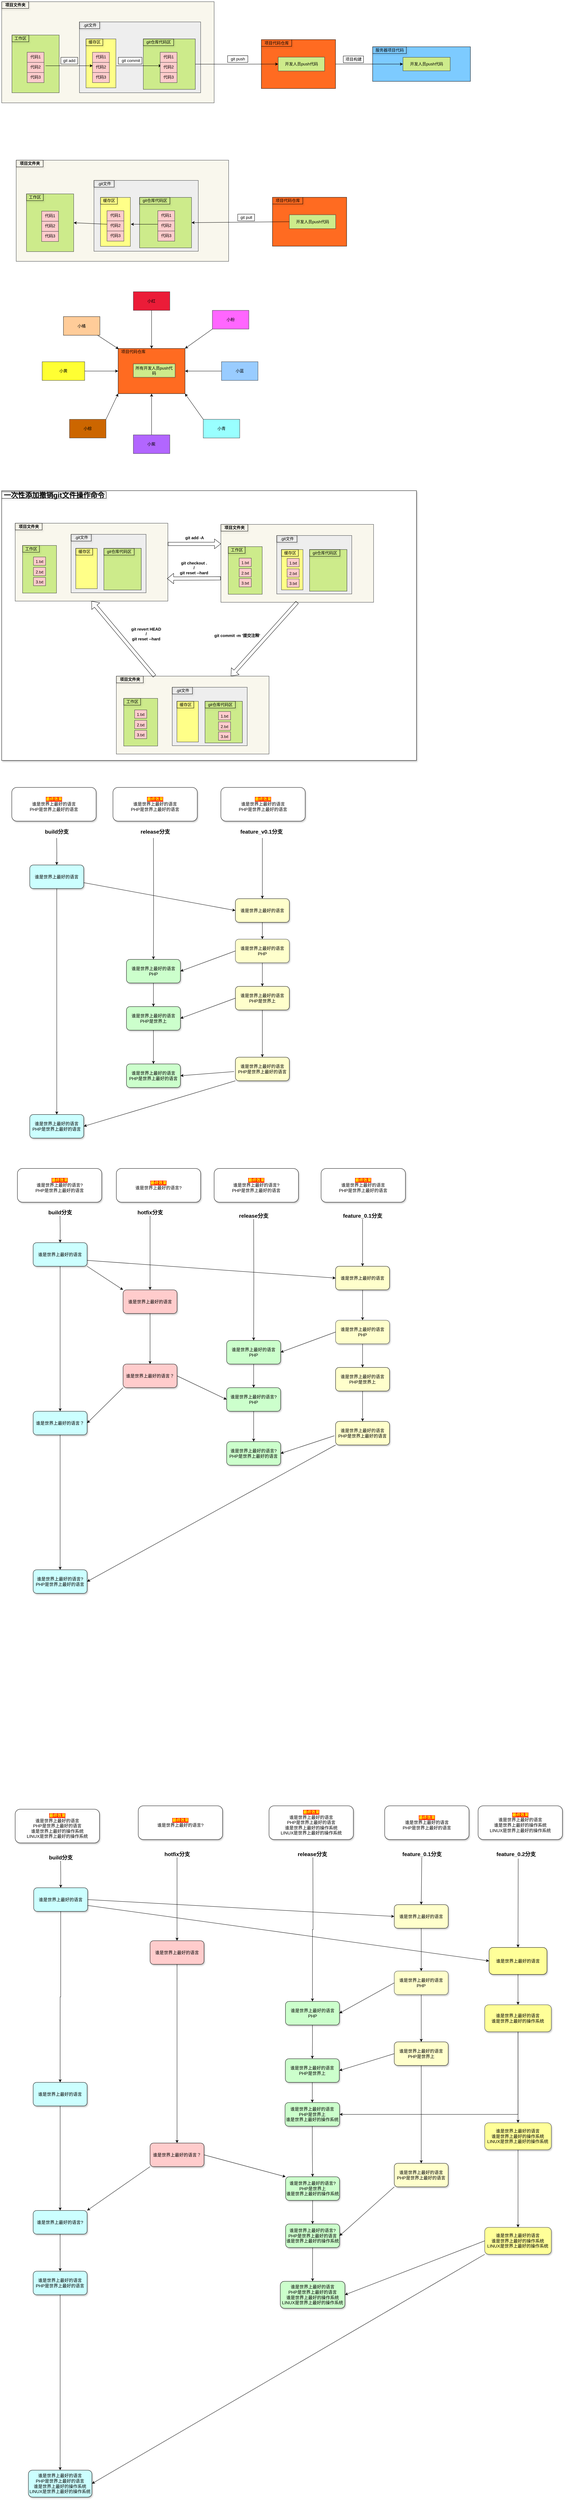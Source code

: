 <mxfile version="12.7.1" type="github" pages="2">
  <diagram id="PZuuEMWm3O0PsAND5FFg" name="Page-1">
    <mxGraphModel dx="2381" dy="888" grid="1" gridSize="10" guides="1" tooltips="1" connect="1" arrows="1" fold="1" page="1" pageScale="1" pageWidth="827" pageHeight="1169" math="0" shadow="0">
      <root>
        <mxCell id="0" />
        <mxCell id="1" parent="0" />
        <mxCell id="vk6pO8AkL0Hi04yZMvHO-626" value="" style="group" vertex="1" connectable="0" parent="1">
          <mxGeometry x="-360" y="1530" width="1230" height="800" as="geometry" />
        </mxCell>
        <mxCell id="vk6pO8AkL0Hi04yZMvHO-624" value="" style="rounded=0;whiteSpace=wrap;html=1;shadow=1;glass=0;comic=0;strokeColor=#000000;fillColor=#ffffff;" vertex="1" parent="vk6pO8AkL0Hi04yZMvHO-626">
          <mxGeometry width="1230" height="800" as="geometry" />
        </mxCell>
        <mxCell id="vk6pO8AkL0Hi04yZMvHO-625" value="&lt;font style=&quot;font-size: 21px&quot;&gt;&lt;b&gt;一次性添加撤销git文件操作命令&lt;/b&gt;&lt;/font&gt;" style="text;html=1;align=center;verticalAlign=middle;resizable=0;points=[];autosize=1;strokeColor=#000000;shadow=1;" vertex="1" parent="vk6pO8AkL0Hi04yZMvHO-626">
          <mxGeometry y="3" width="310" height="20" as="geometry" />
        </mxCell>
        <mxCell id="vk6pO8AkL0Hi04yZMvHO-145" value="" style="group" vertex="1" connectable="0" parent="1">
          <mxGeometry x="-297" y="460" width="1420" height="390" as="geometry" />
        </mxCell>
        <mxCell id="vk6pO8AkL0Hi04yZMvHO-386" value="" style="group" vertex="1" connectable="0" parent="vk6pO8AkL0Hi04yZMvHO-145">
          <mxGeometry x="70" y="50" width="960" height="340" as="geometry" />
        </mxCell>
        <mxCell id="vk6pO8AkL0Hi04yZMvHO-196" value="" style="group" vertex="1" connectable="0" parent="vk6pO8AkL0Hi04yZMvHO-386">
          <mxGeometry width="960" height="340" as="geometry" />
        </mxCell>
        <mxCell id="vk6pO8AkL0Hi04yZMvHO-195" value="" style="group" vertex="1" connectable="0" parent="vk6pO8AkL0Hi04yZMvHO-196">
          <mxGeometry width="960" height="340" as="geometry" />
        </mxCell>
        <mxCell id="vk6pO8AkL0Hi04yZMvHO-156" value="" style="group" vertex="1" connectable="0" parent="vk6pO8AkL0Hi04yZMvHO-195">
          <mxGeometry x="-10" width="610" height="220" as="geometry" />
        </mxCell>
        <mxCell id="vk6pO8AkL0Hi04yZMvHO-385" value="" style="group" vertex="1" connectable="0" parent="vk6pO8AkL0Hi04yZMvHO-195">
          <mxGeometry x="-90.0" y="100" width="980" height="240" as="geometry" />
        </mxCell>
        <mxCell id="vk6pO8AkL0Hi04yZMvHO-348" value="" style="group" vertex="1" connectable="0" parent="vk6pO8AkL0Hi04yZMvHO-385">
          <mxGeometry width="630" height="240" as="geometry" />
        </mxCell>
        <mxCell id="vk6pO8AkL0Hi04yZMvHO-349" value=".git文件" style="text;html=1;align=center;verticalAlign=middle;resizable=0;points=[];autosize=1;" vertex="1" parent="vk6pO8AkL0Hi04yZMvHO-348">
          <mxGeometry x="259.293" y="80" width="60" height="20" as="geometry" />
        </mxCell>
        <mxCell id="vk6pO8AkL0Hi04yZMvHO-350" value="" style="group" vertex="1" connectable="0" parent="vk6pO8AkL0Hi04yZMvHO-348">
          <mxGeometry width="630" height="240" as="geometry" />
        </mxCell>
        <mxCell id="vk6pO8AkL0Hi04yZMvHO-351" value="" style="group" vertex="1" connectable="0" parent="vk6pO8AkL0Hi04yZMvHO-350">
          <mxGeometry width="630" height="240" as="geometry" />
        </mxCell>
        <mxCell id="vk6pO8AkL0Hi04yZMvHO-352" value="" style="rounded=0;whiteSpace=wrap;html=1;fillColor=#f9f7ed;strokeColor=#36393d;" vertex="1" parent="vk6pO8AkL0Hi04yZMvHO-351">
          <mxGeometry y="-60" width="630" height="300" as="geometry" />
        </mxCell>
        <mxCell id="vk6pO8AkL0Hi04yZMvHO-353" value="" style="rounded=0;whiteSpace=wrap;html=1;fillColor=#eeeeee;strokeColor=#36393d;" vertex="1" parent="vk6pO8AkL0Hi04yZMvHO-351">
          <mxGeometry x="230.63" width="309.37" height="210" as="geometry" />
        </mxCell>
        <mxCell id="vk6pO8AkL0Hi04yZMvHO-354" value=".git文件" style="text;html=1;align=center;verticalAlign=middle;resizable=0;points=[];autosize=1;strokeColor=#000000;shadow=1;" vertex="1" parent="vk6pO8AkL0Hi04yZMvHO-351">
          <mxGeometry x="230.63" y="-0.003" width="60" height="20" as="geometry" />
        </mxCell>
        <mxCell id="vk6pO8AkL0Hi04yZMvHO-355" value="&lt;b&gt;项目文件夹&lt;/b&gt;" style="text;html=1;align=center;verticalAlign=middle;resizable=0;points=[];autosize=1;shadow=1;fillColor=none;strokeColor=#000000;" vertex="1" parent="vk6pO8AkL0Hi04yZMvHO-351">
          <mxGeometry y="-60" width="80" height="20" as="geometry" />
        </mxCell>
        <mxCell id="vk6pO8AkL0Hi04yZMvHO-356" value="" style="group;fillColor=#cdeb8b;strokeColor=#36393d;" vertex="1" connectable="0" parent="vk6pO8AkL0Hi04yZMvHO-351">
          <mxGeometry x="365.9" y="50.43" width="154.1" height="149.57" as="geometry" />
        </mxCell>
        <mxCell id="vk6pO8AkL0Hi04yZMvHO-357" value="" style="rounded=0;whiteSpace=wrap;html=1;fillColor=#cdeb8b;strokeColor=#36393d;" vertex="1" parent="vk6pO8AkL0Hi04yZMvHO-356">
          <mxGeometry width="154.1" height="149.57" as="geometry" />
        </mxCell>
        <mxCell id="vk6pO8AkL0Hi04yZMvHO-358" value="git仓库代码区" style="text;html=1;align=center;verticalAlign=middle;resizable=0;points=[];autosize=1;strokeColor=#000000;shadow=1;" vertex="1" parent="vk6pO8AkL0Hi04yZMvHO-356">
          <mxGeometry width="90" height="20" as="geometry" />
        </mxCell>
        <mxCell id="vk6pO8AkL0Hi04yZMvHO-360" value="" style="group;fillColor=#ffff88;strokeColor=#36393d;" vertex="1" connectable="0" parent="vk6pO8AkL0Hi04yZMvHO-351">
          <mxGeometry x="249.996" y="50.43" width="88.664" height="145" as="geometry" />
        </mxCell>
        <mxCell id="vk6pO8AkL0Hi04yZMvHO-361" value="缓存区" style="text;html=1;align=center;verticalAlign=middle;resizable=0;points=[];autosize=1;strokeColor=#000000;shadow=1;" vertex="1" parent="vk6pO8AkL0Hi04yZMvHO-360">
          <mxGeometry width="50" height="20" as="geometry" />
        </mxCell>
        <mxCell id="vk6pO8AkL0Hi04yZMvHO-362" value="" style="group" vertex="1" connectable="0" parent="vk6pO8AkL0Hi04yZMvHO-360">
          <mxGeometry x="19.334" y="39.57" width="50" height="90" as="geometry" />
        </mxCell>
        <mxCell id="vk6pO8AkL0Hi04yZMvHO-363" value="" style="group" vertex="1" connectable="0" parent="vk6pO8AkL0Hi04yZMvHO-362">
          <mxGeometry width="50" height="90" as="geometry" />
        </mxCell>
        <mxCell id="vk6pO8AkL0Hi04yZMvHO-364" value="代码1" style="group;fillColor=#ffcccc;strokeColor=#36393d;" vertex="1" connectable="0" parent="vk6pO8AkL0Hi04yZMvHO-363">
          <mxGeometry width="50" height="30" as="geometry" />
        </mxCell>
        <mxCell id="vk6pO8AkL0Hi04yZMvHO-365" value="代码2" style="group;fillColor=#ffcccc;strokeColor=#36393d;" vertex="1" connectable="0" parent="vk6pO8AkL0Hi04yZMvHO-363">
          <mxGeometry y="30" width="50" height="30" as="geometry" />
        </mxCell>
        <mxCell id="vk6pO8AkL0Hi04yZMvHO-366" value="代码3" style="group;fillColor=#ffcccc;strokeColor=#36393d;" vertex="1" connectable="0" parent="vk6pO8AkL0Hi04yZMvHO-363">
          <mxGeometry y="60" width="50" height="30" as="geometry" />
        </mxCell>
        <mxCell id="vk6pO8AkL0Hi04yZMvHO-381" value="" style="endArrow=classic;html=1;" edge="1" parent="vk6pO8AkL0Hi04yZMvHO-351">
          <mxGeometry width="50" height="50" relative="1" as="geometry">
            <mxPoint x="420" y="130" as="sourcePoint" />
            <mxPoint x="340" y="130" as="targetPoint" />
          </mxGeometry>
        </mxCell>
        <mxCell id="vk6pO8AkL0Hi04yZMvHO-382" value="" style="endArrow=classic;html=1;entryX=1;entryY=0.5;entryDx=0;entryDy=0;" edge="1" parent="vk6pO8AkL0Hi04yZMvHO-351" target="vk6pO8AkL0Hi04yZMvHO-368">
          <mxGeometry width="50" height="50" relative="1" as="geometry">
            <mxPoint x="270" y="130" as="sourcePoint" />
            <mxPoint x="170" y="127" as="targetPoint" />
          </mxGeometry>
        </mxCell>
        <mxCell id="vk6pO8AkL0Hi04yZMvHO-367" value="" style="group" vertex="1" connectable="0" parent="vk6pO8AkL0Hi04yZMvHO-351">
          <mxGeometry x="30.49" width="140" height="211.09" as="geometry" />
        </mxCell>
        <mxCell id="vk6pO8AkL0Hi04yZMvHO-368" value="" style="rounded=0;whiteSpace=wrap;html=1;fillColor=#cdeb8b;strokeColor=#36393d;" vertex="1" parent="vk6pO8AkL0Hi04yZMvHO-367">
          <mxGeometry y="40" width="140" height="171.09" as="geometry" />
        </mxCell>
        <mxCell id="vk6pO8AkL0Hi04yZMvHO-369" value="工作区" style="text;html=1;align=center;verticalAlign=middle;resizable=0;points=[];autosize=1;strokeColor=#000000;shadow=1;rounded=0;glass=0;comic=0;" vertex="1" parent="vk6pO8AkL0Hi04yZMvHO-367">
          <mxGeometry y="40" width="50" height="20" as="geometry" />
        </mxCell>
        <mxCell id="vk6pO8AkL0Hi04yZMvHO-370" value="" style="group" vertex="1" connectable="0" parent="vk6pO8AkL0Hi04yZMvHO-367">
          <mxGeometry x="45" y="91.09" width="50" height="90" as="geometry" />
        </mxCell>
        <mxCell id="vk6pO8AkL0Hi04yZMvHO-371" value="" style="group" vertex="1" connectable="0" parent="vk6pO8AkL0Hi04yZMvHO-370">
          <mxGeometry width="50" height="90" as="geometry" />
        </mxCell>
        <mxCell id="vk6pO8AkL0Hi04yZMvHO-372" value="代码1" style="group;fillColor=#ffcccc;strokeColor=#36393d;" vertex="1" connectable="0" parent="vk6pO8AkL0Hi04yZMvHO-371">
          <mxGeometry width="50" height="30" as="geometry" />
        </mxCell>
        <mxCell id="vk6pO8AkL0Hi04yZMvHO-373" value="代码2" style="group;fillColor=#ffcccc;strokeColor=#36393d;" vertex="1" connectable="0" parent="vk6pO8AkL0Hi04yZMvHO-371">
          <mxGeometry y="30" width="50" height="30" as="geometry" />
        </mxCell>
        <mxCell id="vk6pO8AkL0Hi04yZMvHO-374" value="代码3" style="group;fillColor=#ffcccc;strokeColor=#36393d;" vertex="1" connectable="0" parent="vk6pO8AkL0Hi04yZMvHO-371">
          <mxGeometry y="60" width="50" height="30" as="geometry" />
        </mxCell>
        <mxCell id="vk6pO8AkL0Hi04yZMvHO-376" value="" style="group" vertex="1" connectable="0" parent="vk6pO8AkL0Hi04yZMvHO-385">
          <mxGeometry x="420" y="90" width="50" height="90" as="geometry" />
        </mxCell>
        <mxCell id="vk6pO8AkL0Hi04yZMvHO-377" value="代码1" style="group;fillColor=#ffcccc;strokeColor=#36393d;" vertex="1" connectable="0" parent="vk6pO8AkL0Hi04yZMvHO-376">
          <mxGeometry width="50" height="30" as="geometry" />
        </mxCell>
        <mxCell id="vk6pO8AkL0Hi04yZMvHO-378" value="代码2" style="group;fillColor=#ffcccc;strokeColor=#36393d;" vertex="1" connectable="0" parent="vk6pO8AkL0Hi04yZMvHO-376">
          <mxGeometry y="30" width="50" height="30" as="geometry" />
        </mxCell>
        <mxCell id="vk6pO8AkL0Hi04yZMvHO-379" value="代码3" style="group;fillColor=#ffcccc;strokeColor=#36393d;" vertex="1" connectable="0" parent="vk6pO8AkL0Hi04yZMvHO-376">
          <mxGeometry y="60" width="50" height="30" as="geometry" />
        </mxCell>
        <mxCell id="vk6pO8AkL0Hi04yZMvHO-241" value="" style="group" vertex="1" connectable="0" parent="vk6pO8AkL0Hi04yZMvHO-385">
          <mxGeometry x="760" y="50" width="220" height="145" as="geometry" />
        </mxCell>
        <mxCell id="vk6pO8AkL0Hi04yZMvHO-242" value="" style="rounded=0;whiteSpace=wrap;html=1;fillColor=#FF6B21;" vertex="1" parent="vk6pO8AkL0Hi04yZMvHO-241">
          <mxGeometry width="220" height="145" as="geometry" />
        </mxCell>
        <mxCell id="vk6pO8AkL0Hi04yZMvHO-243" value="项目代码仓库" style="text;html=1;align=center;verticalAlign=middle;resizable=0;points=[];autosize=1;strokeColor=#000000;shadow=1;" vertex="1" parent="vk6pO8AkL0Hi04yZMvHO-241">
          <mxGeometry width="90" height="20" as="geometry" />
        </mxCell>
        <mxCell id="vk6pO8AkL0Hi04yZMvHO-244" value="开发人员push代码" style="rounded=0;whiteSpace=wrap;html=1;fillColor=#cdeb8b;strokeColor=#36393d;" vertex="1" parent="vk6pO8AkL0Hi04yZMvHO-241">
          <mxGeometry x="50" y="51.88" width="137.5" height="41.25" as="geometry" />
        </mxCell>
        <mxCell id="vk6pO8AkL0Hi04yZMvHO-380" value="" style="endArrow=classic;html=1;exitX=0;exitY=0.5;exitDx=0;exitDy=0;entryX=1;entryY=0.5;entryDx=0;entryDy=0;" edge="1" parent="vk6pO8AkL0Hi04yZMvHO-385" source="vk6pO8AkL0Hi04yZMvHO-244" target="vk6pO8AkL0Hi04yZMvHO-357">
          <mxGeometry width="50" height="50" relative="1" as="geometry">
            <mxPoint x="660" y="160" as="sourcePoint" />
            <mxPoint x="710" y="110" as="targetPoint" />
          </mxGeometry>
        </mxCell>
        <mxCell id="vk6pO8AkL0Hi04yZMvHO-392" value="git pull" style="text;html=1;align=center;verticalAlign=middle;resizable=0;points=[];autosize=1;strokeColor=#000000;" vertex="1" parent="vk6pO8AkL0Hi04yZMvHO-385">
          <mxGeometry x="657" y="100" width="50" height="20" as="geometry" />
        </mxCell>
        <mxCell id="vk6pO8AkL0Hi04yZMvHO-225" value="" style="group" vertex="1" connectable="0" parent="1">
          <mxGeometry x="-240" y="940" width="640" height="480" as="geometry" />
        </mxCell>
        <mxCell id="vk6pO8AkL0Hi04yZMvHO-224" value="" style="group" vertex="1" connectable="0" parent="vk6pO8AkL0Hi04yZMvHO-225">
          <mxGeometry width="640" height="480" as="geometry" />
        </mxCell>
        <mxCell id="vk6pO8AkL0Hi04yZMvHO-87" value="小黄" style="rounded=0;whiteSpace=wrap;html=1;fillColor=#FFFF33;strokeColor=#36393d;" vertex="1" parent="vk6pO8AkL0Hi04yZMvHO-224">
          <mxGeometry y="207.692" width="126.197" height="55.385" as="geometry" />
        </mxCell>
        <mxCell id="vk6pO8AkL0Hi04yZMvHO-88" value="小红" style="rounded=0;whiteSpace=wrap;html=1;fillColor=#EB1C38;strokeColor=#36393d;" vertex="1" parent="vk6pO8AkL0Hi04yZMvHO-224">
          <mxGeometry x="270.427" width="108.169" height="55.385" as="geometry" />
        </mxCell>
        <mxCell id="vk6pO8AkL0Hi04yZMvHO-116" value="" style="group" vertex="1" connectable="0" parent="vk6pO8AkL0Hi04yZMvHO-224">
          <mxGeometry x="225.352" y="168.462" width="198.31" height="133.846" as="geometry" />
        </mxCell>
        <mxCell id="vk6pO8AkL0Hi04yZMvHO-117" value="" style="rounded=0;whiteSpace=wrap;html=1;fillColor=#FF6B21;" vertex="1" parent="vk6pO8AkL0Hi04yZMvHO-116">
          <mxGeometry width="198.31" height="133.846" as="geometry" />
        </mxCell>
        <mxCell id="vk6pO8AkL0Hi04yZMvHO-118" value="项目代码仓库" style="text;html=1;align=center;verticalAlign=middle;resizable=0;points=[];autosize=1;" vertex="1" parent="vk6pO8AkL0Hi04yZMvHO-116">
          <mxGeometry width="90" height="20" as="geometry" />
        </mxCell>
        <mxCell id="vk6pO8AkL0Hi04yZMvHO-223" value="所有开发人员push代码" style="rounded=0;whiteSpace=wrap;html=1;fillColor=#cdeb8b;strokeColor=#36393d;" vertex="1" parent="vk6pO8AkL0Hi04yZMvHO-116">
          <mxGeometry x="45.07" y="45.545" width="123.944" height="39.812" as="geometry" />
        </mxCell>
        <mxCell id="vk6pO8AkL0Hi04yZMvHO-212" style="edgeStyle=orthogonalEdgeStyle;rounded=0;orthogonalLoop=1;jettySize=auto;html=1;entryX=0;entryY=0.5;entryDx=0;entryDy=0;" edge="1" parent="vk6pO8AkL0Hi04yZMvHO-224" source="vk6pO8AkL0Hi04yZMvHO-87" target="vk6pO8AkL0Hi04yZMvHO-117">
          <mxGeometry relative="1" as="geometry" />
        </mxCell>
        <mxCell id="vk6pO8AkL0Hi04yZMvHO-209" style="edgeStyle=orthogonalEdgeStyle;rounded=0;orthogonalLoop=1;jettySize=auto;html=1;entryX=0.5;entryY=0;entryDx=0;entryDy=0;" edge="1" parent="vk6pO8AkL0Hi04yZMvHO-224" source="vk6pO8AkL0Hi04yZMvHO-88" target="vk6pO8AkL0Hi04yZMvHO-117">
          <mxGeometry relative="1" as="geometry" />
        </mxCell>
        <mxCell id="vk6pO8AkL0Hi04yZMvHO-214" style="edgeStyle=orthogonalEdgeStyle;rounded=0;orthogonalLoop=1;jettySize=auto;html=1;entryX=0.5;entryY=1;entryDx=0;entryDy=0;exitX=0.5;exitY=0;exitDx=0;exitDy=0;" edge="1" parent="vk6pO8AkL0Hi04yZMvHO-224" source="vk6pO8AkL0Hi04yZMvHO-199" target="vk6pO8AkL0Hi04yZMvHO-117">
          <mxGeometry relative="1" as="geometry" />
        </mxCell>
        <mxCell id="vk6pO8AkL0Hi04yZMvHO-199" value="小紫" style="rounded=0;whiteSpace=wrap;html=1;fillColor=#B266FF;strokeColor=#36393d;" vertex="1" parent="vk6pO8AkL0Hi04yZMvHO-224">
          <mxGeometry x="270.427" y="424.615" width="108.169" height="55.385" as="geometry" />
        </mxCell>
        <mxCell id="vk6pO8AkL0Hi04yZMvHO-213" style="edgeStyle=orthogonalEdgeStyle;rounded=0;orthogonalLoop=1;jettySize=auto;html=1;entryX=1;entryY=0.5;entryDx=0;entryDy=0;" edge="1" parent="vk6pO8AkL0Hi04yZMvHO-224" source="vk6pO8AkL0Hi04yZMvHO-205" target="vk6pO8AkL0Hi04yZMvHO-117">
          <mxGeometry relative="1" as="geometry" />
        </mxCell>
        <mxCell id="vk6pO8AkL0Hi04yZMvHO-205" value="小蓝" style="rounded=0;whiteSpace=wrap;html=1;fillColor=#99CCFF;strokeColor=#36393d;" vertex="1" parent="vk6pO8AkL0Hi04yZMvHO-224">
          <mxGeometry x="531.831" y="207.692" width="108.169" height="55.385" as="geometry" />
        </mxCell>
        <mxCell id="vk6pO8AkL0Hi04yZMvHO-215" value="小粉" style="rounded=0;whiteSpace=wrap;html=1;fillColor=#FF66FF;strokeColor=#36393d;" vertex="1" parent="vk6pO8AkL0Hi04yZMvHO-224">
          <mxGeometry x="504.789" y="55.385" width="108.169" height="55.385" as="geometry" />
        </mxCell>
        <mxCell id="vk6pO8AkL0Hi04yZMvHO-216" value="" style="endArrow=classic;html=1;exitX=0;exitY=1;exitDx=0;exitDy=0;entryX=1;entryY=0;entryDx=0;entryDy=0;" edge="1" parent="vk6pO8AkL0Hi04yZMvHO-224" source="vk6pO8AkL0Hi04yZMvHO-215" target="vk6pO8AkL0Hi04yZMvHO-117">
          <mxGeometry width="50" height="50" relative="1" as="geometry">
            <mxPoint x="459.718" y="175.385" as="sourcePoint" />
            <mxPoint x="504.789" y="129.231" as="targetPoint" />
          </mxGeometry>
        </mxCell>
        <mxCell id="vk6pO8AkL0Hi04yZMvHO-217" value="小棕" style="rounded=0;whiteSpace=wrap;html=1;fillColor=#CC6600;strokeColor=#36393d;" vertex="1" parent="vk6pO8AkL0Hi04yZMvHO-224">
          <mxGeometry x="81.127" y="378.462" width="108.169" height="55.385" as="geometry" />
        </mxCell>
        <mxCell id="vk6pO8AkL0Hi04yZMvHO-218" value="小青" style="rounded=0;whiteSpace=wrap;html=1;fillColor=#99FFFF;strokeColor=#36393d;" vertex="1" parent="vk6pO8AkL0Hi04yZMvHO-224">
          <mxGeometry x="477.746" y="378.462" width="108.169" height="55.385" as="geometry" />
        </mxCell>
        <mxCell id="vk6pO8AkL0Hi04yZMvHO-219" value="小橘" style="rounded=0;whiteSpace=wrap;html=1;fillColor=#FFCC99;strokeColor=#191919;" vertex="1" parent="vk6pO8AkL0Hi04yZMvHO-224">
          <mxGeometry x="63.099" y="73.846" width="108.169" height="55.385" as="geometry" />
        </mxCell>
        <mxCell id="vk6pO8AkL0Hi04yZMvHO-220" value="" style="endArrow=classic;html=1;entryX=0.016;entryY=0.075;entryDx=0;entryDy=0;entryPerimeter=0;exitX=0.937;exitY=1;exitDx=0;exitDy=0;exitPerimeter=0;" edge="1" parent="vk6pO8AkL0Hi04yZMvHO-224" source="vk6pO8AkL0Hi04yZMvHO-219" target="vk6pO8AkL0Hi04yZMvHO-118">
          <mxGeometry width="50" height="50" relative="1" as="geometry">
            <mxPoint x="-72.113" y="147.692" as="sourcePoint" />
            <mxPoint x="-27.042" y="101.538" as="targetPoint" />
          </mxGeometry>
        </mxCell>
        <mxCell id="vk6pO8AkL0Hi04yZMvHO-221" value="" style="endArrow=classic;html=1;exitX=1;exitY=0;exitDx=0;exitDy=0;entryX=0;entryY=1;entryDx=0;entryDy=0;" edge="1" parent="vk6pO8AkL0Hi04yZMvHO-224" source="vk6pO8AkL0Hi04yZMvHO-217" target="vk6pO8AkL0Hi04yZMvHO-117">
          <mxGeometry width="50" height="50" relative="1" as="geometry">
            <mxPoint x="180.282" y="369.231" as="sourcePoint" />
            <mxPoint x="225.352" y="350.769" as="targetPoint" />
          </mxGeometry>
        </mxCell>
        <mxCell id="vk6pO8AkL0Hi04yZMvHO-222" value="" style="endArrow=classic;html=1;exitX=0;exitY=0;exitDx=0;exitDy=0;entryX=1;entryY=1;entryDx=0;entryDy=0;" edge="1" parent="vk6pO8AkL0Hi04yZMvHO-224" source="vk6pO8AkL0Hi04yZMvHO-218" target="vk6pO8AkL0Hi04yZMvHO-117">
          <mxGeometry width="50" height="50" relative="1" as="geometry">
            <mxPoint x="441.69" y="360" as="sourcePoint" />
            <mxPoint x="486.761" y="313.846" as="targetPoint" />
          </mxGeometry>
        </mxCell>
        <mxCell id="vk6pO8AkL0Hi04yZMvHO-391" value="" style="group" vertex="1" connectable="0" parent="1">
          <mxGeometry x="-330" y="140" width="1420" height="230" as="geometry" />
        </mxCell>
        <mxCell id="vk6pO8AkL0Hi04yZMvHO-347" value="" style="group" vertex="1" connectable="0" parent="vk6pO8AkL0Hi04yZMvHO-391">
          <mxGeometry width="1420" height="230" as="geometry" />
        </mxCell>
        <mxCell id="vk6pO8AkL0Hi04yZMvHO-144" value="" style="group" vertex="1" connectable="0" parent="vk6pO8AkL0Hi04yZMvHO-347">
          <mxGeometry width="1420" height="230" as="geometry" />
        </mxCell>
        <mxCell id="vk6pO8AkL0Hi04yZMvHO-78" value="" style="group" vertex="1" connectable="0" parent="vk6pO8AkL0Hi04yZMvHO-144">
          <mxGeometry x="740" y="52.5" width="220" height="145" as="geometry" />
        </mxCell>
        <mxCell id="nxlwVpReJ9SHU6iR8qGh-1" value="" style="rounded=0;whiteSpace=wrap;html=1;fillColor=#FF6B21;" parent="vk6pO8AkL0Hi04yZMvHO-78" vertex="1">
          <mxGeometry width="220" height="145" as="geometry" />
        </mxCell>
        <mxCell id="vk6pO8AkL0Hi04yZMvHO-76" value="项目代码仓库" style="text;html=1;align=center;verticalAlign=middle;resizable=0;points=[];autosize=1;strokeColor=#000000;shadow=1;" vertex="1" parent="vk6pO8AkL0Hi04yZMvHO-78">
          <mxGeometry width="90" height="20" as="geometry" />
        </mxCell>
        <mxCell id="vk6pO8AkL0Hi04yZMvHO-74" value="开发人员push代码" style="rounded=0;whiteSpace=wrap;html=1;fillColor=#cdeb8b;strokeColor=#36393d;" vertex="1" parent="vk6pO8AkL0Hi04yZMvHO-78">
          <mxGeometry x="50" y="51.88" width="137.5" height="41.25" as="geometry" />
        </mxCell>
        <mxCell id="vk6pO8AkL0Hi04yZMvHO-131" value="" style="group" vertex="1" connectable="0" parent="vk6pO8AkL0Hi04yZMvHO-144">
          <mxGeometry x="1070" y="73.75" width="290" height="102.5" as="geometry" />
        </mxCell>
        <mxCell id="vk6pO8AkL0Hi04yZMvHO-80" value="" style="group" vertex="1" connectable="0" parent="vk6pO8AkL0Hi04yZMvHO-131">
          <mxGeometry width="290" height="102.5" as="geometry" />
        </mxCell>
        <mxCell id="nxlwVpReJ9SHU6iR8qGh-4" value="" style="rounded=0;whiteSpace=wrap;html=1;fillColor=#7DCBFF;" parent="vk6pO8AkL0Hi04yZMvHO-80" vertex="1">
          <mxGeometry width="290" height="102.5" as="geometry" />
        </mxCell>
        <mxCell id="vk6pO8AkL0Hi04yZMvHO-79" value="服务器项目代码" style="text;html=1;align=center;verticalAlign=middle;resizable=0;points=[];autosize=1;fillColor=none;strokeColor=#000000;shadow=1;" vertex="1" parent="vk6pO8AkL0Hi04yZMvHO-80">
          <mxGeometry width="100" height="20" as="geometry" />
        </mxCell>
        <mxCell id="vk6pO8AkL0Hi04yZMvHO-85" value="开发人员push代码" style="rounded=0;whiteSpace=wrap;html=1;fillColor=#cdeb8b;strokeColor=#36393d;" vertex="1" parent="vk6pO8AkL0Hi04yZMvHO-80">
          <mxGeometry x="90" y="31.25" width="140" height="40" as="geometry" />
        </mxCell>
        <mxCell id="vk6pO8AkL0Hi04yZMvHO-143" style="edgeStyle=orthogonalEdgeStyle;rounded=0;orthogonalLoop=1;jettySize=auto;html=1;exitX=1;exitY=0.5;exitDx=0;exitDy=0;entryX=0;entryY=0.5;entryDx=0;entryDy=0;" edge="1" parent="vk6pO8AkL0Hi04yZMvHO-144" source="nxlwVpReJ9SHU6iR8qGh-1" target="vk6pO8AkL0Hi04yZMvHO-85">
          <mxGeometry relative="1" as="geometry" />
        </mxCell>
        <mxCell id="vk6pO8AkL0Hi04yZMvHO-313" value="" style="group" vertex="1" connectable="0" parent="vk6pO8AkL0Hi04yZMvHO-144">
          <mxGeometry x="-30" width="630" height="240" as="geometry" />
        </mxCell>
        <mxCell id="vk6pO8AkL0Hi04yZMvHO-43" value=".git文件" style="text;html=1;align=center;verticalAlign=middle;resizable=0;points=[];autosize=1;" vertex="1" parent="vk6pO8AkL0Hi04yZMvHO-313">
          <mxGeometry x="259.293" y="80" width="60" height="20" as="geometry" />
        </mxCell>
        <mxCell id="vk6pO8AkL0Hi04yZMvHO-142" value="" style="group" vertex="1" connectable="0" parent="vk6pO8AkL0Hi04yZMvHO-313">
          <mxGeometry width="630" height="240" as="geometry" />
        </mxCell>
        <mxCell id="vk6pO8AkL0Hi04yZMvHO-126" value="" style="group" vertex="1" connectable="0" parent="vk6pO8AkL0Hi04yZMvHO-142">
          <mxGeometry width="630" height="240" as="geometry" />
        </mxCell>
        <mxCell id="vk6pO8AkL0Hi04yZMvHO-54" value="" style="rounded=0;whiteSpace=wrap;html=1;fillColor=#f9f7ed;strokeColor=#36393d;" vertex="1" parent="vk6pO8AkL0Hi04yZMvHO-126">
          <mxGeometry y="-60" width="630" height="300" as="geometry" />
        </mxCell>
        <mxCell id="vk6pO8AkL0Hi04yZMvHO-33" value="" style="rounded=0;whiteSpace=wrap;html=1;fillColor=#eeeeee;strokeColor=#36393d;" vertex="1" parent="vk6pO8AkL0Hi04yZMvHO-126">
          <mxGeometry x="230.63" width="359.37" height="210" as="geometry" />
        </mxCell>
        <mxCell id="vk6pO8AkL0Hi04yZMvHO-240" value=".git文件" style="text;html=1;align=center;verticalAlign=middle;resizable=0;points=[];autosize=1;strokeColor=#000000;shadow=1;" vertex="1" parent="vk6pO8AkL0Hi04yZMvHO-126">
          <mxGeometry x="230.63" y="-0.003" width="60" height="20" as="geometry" />
        </mxCell>
        <mxCell id="vk6pO8AkL0Hi04yZMvHO-56" value="&lt;b&gt;项目文件夹&lt;/b&gt;" style="text;html=1;align=center;verticalAlign=middle;resizable=0;points=[];autosize=1;shadow=1;fillColor=none;strokeColor=#000000;" vertex="1" parent="vk6pO8AkL0Hi04yZMvHO-126">
          <mxGeometry y="-60" width="80" height="20" as="geometry" />
        </mxCell>
        <mxCell id="vk6pO8AkL0Hi04yZMvHO-58" value="" style="group;fillColor=#ffff88;strokeColor=#36393d;" vertex="1" connectable="0" parent="vk6pO8AkL0Hi04yZMvHO-126">
          <mxGeometry x="249.996" y="50.43" width="88.664" height="145" as="geometry" />
        </mxCell>
        <mxCell id="vk6pO8AkL0Hi04yZMvHO-47" value="缓存区" style="text;html=1;align=center;verticalAlign=middle;resizable=0;points=[];autosize=1;strokeColor=#000000;shadow=1;" vertex="1" parent="vk6pO8AkL0Hi04yZMvHO-58">
          <mxGeometry width="50" height="20" as="geometry" />
        </mxCell>
        <mxCell id="vk6pO8AkL0Hi04yZMvHO-290" value="" style="group" vertex="1" connectable="0" parent="vk6pO8AkL0Hi04yZMvHO-58">
          <mxGeometry x="19.334" y="39.57" width="50" height="90" as="geometry" />
        </mxCell>
        <mxCell id="vk6pO8AkL0Hi04yZMvHO-301" value="" style="group" vertex="1" connectable="0" parent="vk6pO8AkL0Hi04yZMvHO-290">
          <mxGeometry width="50" height="90" as="geometry" />
        </mxCell>
        <mxCell id="vk6pO8AkL0Hi04yZMvHO-284" value="代码1" style="group;fillColor=#ffcccc;strokeColor=#36393d;" vertex="1" connectable="0" parent="vk6pO8AkL0Hi04yZMvHO-301">
          <mxGeometry width="50" height="30" as="geometry" />
        </mxCell>
        <mxCell id="vk6pO8AkL0Hi04yZMvHO-288" value="代码2" style="group;fillColor=#ffcccc;strokeColor=#36393d;" vertex="1" connectable="0" parent="vk6pO8AkL0Hi04yZMvHO-301">
          <mxGeometry y="30" width="50" height="30" as="geometry" />
        </mxCell>
        <mxCell id="vk6pO8AkL0Hi04yZMvHO-289" value="代码3" style="group;fillColor=#ffcccc;strokeColor=#36393d;" vertex="1" connectable="0" parent="vk6pO8AkL0Hi04yZMvHO-301">
          <mxGeometry y="60" width="50" height="30" as="geometry" />
        </mxCell>
        <mxCell id="vk6pO8AkL0Hi04yZMvHO-239" value="" style="group" vertex="1" connectable="0" parent="vk6pO8AkL0Hi04yZMvHO-126">
          <mxGeometry x="30.49" y="-1.09" width="140" height="211.09" as="geometry" />
        </mxCell>
        <mxCell id="vk6pO8AkL0Hi04yZMvHO-227" value="" style="rounded=0;whiteSpace=wrap;html=1;fillColor=#cdeb8b;strokeColor=#36393d;" vertex="1" parent="vk6pO8AkL0Hi04yZMvHO-239">
          <mxGeometry y="40" width="140" height="171.09" as="geometry" />
        </mxCell>
        <mxCell id="vk6pO8AkL0Hi04yZMvHO-238" value="工作区" style="text;html=1;align=center;verticalAlign=middle;resizable=0;points=[];autosize=1;strokeColor=#000000;shadow=1;rounded=0;glass=0;comic=0;" vertex="1" parent="vk6pO8AkL0Hi04yZMvHO-239">
          <mxGeometry y="40" width="50" height="20" as="geometry" />
        </mxCell>
        <mxCell id="vk6pO8AkL0Hi04yZMvHO-302" value="" style="group" vertex="1" connectable="0" parent="vk6pO8AkL0Hi04yZMvHO-239">
          <mxGeometry x="45" y="91.09" width="50" height="90" as="geometry" />
        </mxCell>
        <mxCell id="vk6pO8AkL0Hi04yZMvHO-310" value="" style="group" vertex="1" connectable="0" parent="vk6pO8AkL0Hi04yZMvHO-302">
          <mxGeometry width="50" height="90" as="geometry" />
        </mxCell>
        <mxCell id="vk6pO8AkL0Hi04yZMvHO-303" value="代码1" style="group;fillColor=#ffcccc;strokeColor=#36393d;" vertex="1" connectable="0" parent="vk6pO8AkL0Hi04yZMvHO-310">
          <mxGeometry width="50" height="30" as="geometry" />
        </mxCell>
        <mxCell id="vk6pO8AkL0Hi04yZMvHO-304" value="代码2" style="group;fillColor=#ffcccc;strokeColor=#36393d;" vertex="1" connectable="0" parent="vk6pO8AkL0Hi04yZMvHO-310">
          <mxGeometry y="30" width="50" height="30" as="geometry" />
        </mxCell>
        <mxCell id="vk6pO8AkL0Hi04yZMvHO-305" value="代码3" style="group;fillColor=#ffcccc;strokeColor=#36393d;" vertex="1" connectable="0" parent="vk6pO8AkL0Hi04yZMvHO-310">
          <mxGeometry y="60" width="50" height="30" as="geometry" />
        </mxCell>
        <mxCell id="vk6pO8AkL0Hi04yZMvHO-311" value="" style="endArrow=classic;html=1;" edge="1" parent="vk6pO8AkL0Hi04yZMvHO-126">
          <mxGeometry width="50" height="50" relative="1" as="geometry">
            <mxPoint x="130" y="130" as="sourcePoint" />
            <mxPoint x="270" y="130" as="targetPoint" />
          </mxGeometry>
        </mxCell>
        <mxCell id="vk6pO8AkL0Hi04yZMvHO-390" value="git add" style="text;html=1;align=center;verticalAlign=middle;resizable=0;points=[];autosize=1;fillColor=#ffffff;comic=0;strokeColor=#000000;" vertex="1" parent="vk6pO8AkL0Hi04yZMvHO-126">
          <mxGeometry x="175.49" y="105" width="50" height="20" as="geometry" />
        </mxCell>
        <mxCell id="vk6pO8AkL0Hi04yZMvHO-62" value="" style="group;fillColor=#cdeb8b;strokeColor=#36393d;" vertex="1" connectable="0" parent="vk6pO8AkL0Hi04yZMvHO-126">
          <mxGeometry x="420" y="50.43" width="154.1" height="149.57" as="geometry" />
        </mxCell>
        <mxCell id="vk6pO8AkL0Hi04yZMvHO-49" value="" style="rounded=0;whiteSpace=wrap;html=1;fillColor=#cdeb8b;strokeColor=#36393d;" vertex="1" parent="vk6pO8AkL0Hi04yZMvHO-62">
          <mxGeometry width="154.1" height="149.57" as="geometry" />
        </mxCell>
        <mxCell id="vk6pO8AkL0Hi04yZMvHO-59" value="git仓库代码区" style="text;html=1;align=center;verticalAlign=middle;resizable=0;points=[];autosize=1;strokeColor=#000000;shadow=1;" vertex="1" parent="vk6pO8AkL0Hi04yZMvHO-62">
          <mxGeometry width="90" height="20" as="geometry" />
        </mxCell>
        <mxCell id="vk6pO8AkL0Hi04yZMvHO-312" value="" style="endArrow=classic;html=1;" edge="1" parent="vk6pO8AkL0Hi04yZMvHO-62">
          <mxGeometry width="50" height="50" relative="1" as="geometry">
            <mxPoint x="-80" y="79.57" as="sourcePoint" />
            <mxPoint x="54.1" y="79.57" as="targetPoint" />
          </mxGeometry>
        </mxCell>
        <mxCell id="vk6pO8AkL0Hi04yZMvHO-389" value="&amp;nbsp;git commit" style="text;html=1;align=center;verticalAlign=middle;resizable=0;points=[];autosize=1;fillColor=#ffffff;comic=0;strokeColor=#000000;" vertex="1" parent="vk6pO8AkL0Hi04yZMvHO-126">
          <mxGeometry x="346" y="105" width="70" height="20" as="geometry" />
        </mxCell>
        <mxCell id="vk6pO8AkL0Hi04yZMvHO-134" style="edgeStyle=orthogonalEdgeStyle;rounded=0;orthogonalLoop=1;jettySize=auto;html=1;exitX=1;exitY=0.5;exitDx=0;exitDy=0;entryX=0;entryY=0.5;entryDx=0;entryDy=0;" edge="1" parent="vk6pO8AkL0Hi04yZMvHO-144" source="vk6pO8AkL0Hi04yZMvHO-49" target="vk6pO8AkL0Hi04yZMvHO-74">
          <mxGeometry relative="1" as="geometry" />
        </mxCell>
        <mxCell id="vk6pO8AkL0Hi04yZMvHO-387" value="git push" style="text;html=1;align=center;verticalAlign=middle;resizable=0;points=[];autosize=1;fillColor=#ffffff;comic=0;strokeColor=#000000;" vertex="1" parent="vk6pO8AkL0Hi04yZMvHO-144">
          <mxGeometry x="640" y="100" width="60" height="20" as="geometry" />
        </mxCell>
        <mxCell id="vk6pO8AkL0Hi04yZMvHO-388" value="项目构建" style="text;html=1;align=center;verticalAlign=middle;resizable=0;points=[];autosize=1;strokeColor=#000000;" vertex="1" parent="vk6pO8AkL0Hi04yZMvHO-144">
          <mxGeometry x="983" y="101" width="60" height="20" as="geometry" />
        </mxCell>
        <mxCell id="vk6pO8AkL0Hi04yZMvHO-306" value="" style="group" vertex="1" connectable="0" parent="vk6pO8AkL0Hi04yZMvHO-347">
          <mxGeometry x="440" y="90" width="50" height="90" as="geometry" />
        </mxCell>
        <mxCell id="vk6pO8AkL0Hi04yZMvHO-307" value="代码1" style="group;fillColor=#ffcccc;strokeColor=#36393d;" vertex="1" connectable="0" parent="vk6pO8AkL0Hi04yZMvHO-306">
          <mxGeometry width="50" height="30" as="geometry" />
        </mxCell>
        <mxCell id="vk6pO8AkL0Hi04yZMvHO-308" value="代码2" style="group;fillColor=#ffcccc;strokeColor=#36393d;" vertex="1" connectable="0" parent="vk6pO8AkL0Hi04yZMvHO-306">
          <mxGeometry y="30" width="50" height="30" as="geometry" />
        </mxCell>
        <mxCell id="vk6pO8AkL0Hi04yZMvHO-309" value="代码3" style="group;fillColor=#ffcccc;strokeColor=#36393d;" vertex="1" connectable="0" parent="vk6pO8AkL0Hi04yZMvHO-306">
          <mxGeometry y="60" width="50" height="30" as="geometry" />
        </mxCell>
        <mxCell id="vk6pO8AkL0Hi04yZMvHO-437" value="" style="group" vertex="1" connectable="0" parent="1">
          <mxGeometry x="-276.68" y="1570" width="690" height="330" as="geometry" />
        </mxCell>
        <mxCell id="vk6pO8AkL0Hi04yZMvHO-438" value="" style="group" vertex="1" connectable="0" parent="vk6pO8AkL0Hi04yZMvHO-437">
          <mxGeometry width="690" height="330" as="geometry" />
        </mxCell>
        <mxCell id="vk6pO8AkL0Hi04yZMvHO-439" value="" style="group" vertex="1" connectable="0" parent="vk6pO8AkL0Hi04yZMvHO-438">
          <mxGeometry x="-7.187" width="438.437" height="181.5" as="geometry" />
        </mxCell>
        <mxCell id="vk6pO8AkL0Hi04yZMvHO-440" value="" style="group" vertex="1" connectable="0" parent="vk6pO8AkL0Hi04yZMvHO-438">
          <mxGeometry x="-64.688" y="82.5" width="704.375" height="247.5" as="geometry" />
        </mxCell>
        <mxCell id="vk6pO8AkL0Hi04yZMvHO-510" value="&lt;b&gt;&amp;nbsp;git add -A&lt;/b&gt;" style="text;html=1;align=center;verticalAlign=middle;resizable=0;points=[];autosize=1;" vertex="1" parent="vk6pO8AkL0Hi04yZMvHO-440">
          <mxGeometry x="516.368" y="7" width="70" height="20" as="geometry" />
        </mxCell>
        <mxCell id="vk6pO8AkL0Hi04yZMvHO-511" value="" style="group" vertex="1" connectable="0" parent="vk6pO8AkL0Hi04yZMvHO-440">
          <mxGeometry x="21.372" y="7" width="452.812" height="198" as="geometry" />
        </mxCell>
        <mxCell id="vk6pO8AkL0Hi04yZMvHO-441" value="&#xa;&#xa;&#xa;&#xa;&#xa;&#xa;" style="group" vertex="1" connectable="0" parent="vk6pO8AkL0Hi04yZMvHO-511">
          <mxGeometry width="452.812" height="198" as="geometry" />
        </mxCell>
        <mxCell id="vk6pO8AkL0Hi04yZMvHO-442" value=".git文件" style="text;html=1;align=center;verticalAlign=middle;resizable=0;points=[];autosize=1;" vertex="1" parent="vk6pO8AkL0Hi04yZMvHO-441">
          <mxGeometry x="186.367" y="66" width="60" height="20" as="geometry" />
        </mxCell>
        <mxCell id="vk6pO8AkL0Hi04yZMvHO-443" value="" style="group" vertex="1" connectable="0" parent="vk6pO8AkL0Hi04yZMvHO-441">
          <mxGeometry width="452.812" height="198" as="geometry" />
        </mxCell>
        <mxCell id="vk6pO8AkL0Hi04yZMvHO-444" value="" style="group" vertex="1" connectable="0" parent="vk6pO8AkL0Hi04yZMvHO-443">
          <mxGeometry width="452.812" height="198" as="geometry" />
        </mxCell>
        <mxCell id="vk6pO8AkL0Hi04yZMvHO-445" value="" style="rounded=0;whiteSpace=wrap;html=1;fillColor=#f9f7ed;strokeColor=#36393d;" vertex="1" parent="vk6pO8AkL0Hi04yZMvHO-444">
          <mxGeometry y="-33" width="452.812" height="231" as="geometry" />
        </mxCell>
        <mxCell id="vk6pO8AkL0Hi04yZMvHO-446" value="" style="rounded=0;whiteSpace=wrap;html=1;fillColor=#eeeeee;strokeColor=#36393d;" vertex="1" parent="vk6pO8AkL0Hi04yZMvHO-444">
          <mxGeometry x="165.765" width="222.36" height="173.25" as="geometry" />
        </mxCell>
        <mxCell id="vk6pO8AkL0Hi04yZMvHO-447" value=".git文件" style="text;html=1;align=center;verticalAlign=middle;resizable=0;points=[];autosize=1;strokeColor=#000000;shadow=1;" vertex="1" parent="vk6pO8AkL0Hi04yZMvHO-444">
          <mxGeometry x="165.765" y="-0.002" width="60" height="20" as="geometry" />
        </mxCell>
        <mxCell id="vk6pO8AkL0Hi04yZMvHO-449" value="" style="group;fillColor=#cdeb8b;strokeColor=#36393d;" vertex="1" connectable="0" parent="vk6pO8AkL0Hi04yZMvHO-444">
          <mxGeometry x="262.991" y="41.605" width="110.759" height="123.395" as="geometry" />
        </mxCell>
        <mxCell id="vk6pO8AkL0Hi04yZMvHO-450" value="" style="rounded=0;whiteSpace=wrap;html=1;fillColor=#cdeb8b;strokeColor=#36393d;" vertex="1" parent="vk6pO8AkL0Hi04yZMvHO-449">
          <mxGeometry width="110.759" height="123.395" as="geometry" />
        </mxCell>
        <mxCell id="vk6pO8AkL0Hi04yZMvHO-451" value="git仓库代码区" style="text;html=1;align=center;verticalAlign=middle;resizable=0;points=[];autosize=1;strokeColor=#000000;shadow=1;" vertex="1" parent="vk6pO8AkL0Hi04yZMvHO-449">
          <mxGeometry width="90" height="20" as="geometry" />
        </mxCell>
        <mxCell id="vk6pO8AkL0Hi04yZMvHO-452" value="" style="group;fillColor=#ffff88;strokeColor=#36393d;" vertex="1" connectable="0" parent="vk6pO8AkL0Hi04yZMvHO-444">
          <mxGeometry x="179.685" y="41.605" width="63.727" height="119.625" as="geometry" />
        </mxCell>
        <mxCell id="vk6pO8AkL0Hi04yZMvHO-453" value="缓存区" style="text;html=1;align=center;verticalAlign=middle;resizable=0;points=[];autosize=1;strokeColor=#000000;shadow=1;" vertex="1" parent="vk6pO8AkL0Hi04yZMvHO-452">
          <mxGeometry width="50" height="20" as="geometry" />
        </mxCell>
        <mxCell id="vk6pO8AkL0Hi04yZMvHO-461" value="" style="group" vertex="1" connectable="0" parent="vk6pO8AkL0Hi04yZMvHO-444">
          <mxGeometry x="21.915" width="100.625" height="174.149" as="geometry" />
        </mxCell>
        <mxCell id="vk6pO8AkL0Hi04yZMvHO-462" value="" style="rounded=0;whiteSpace=wrap;html=1;fillColor=#cdeb8b;strokeColor=#36393d;" vertex="1" parent="vk6pO8AkL0Hi04yZMvHO-461">
          <mxGeometry y="33" width="100.625" height="141.149" as="geometry" />
        </mxCell>
        <mxCell id="vk6pO8AkL0Hi04yZMvHO-463" value="工作区" style="text;html=1;align=center;verticalAlign=middle;resizable=0;points=[];autosize=1;strokeColor=#000000;shadow=1;rounded=0;glass=0;comic=0;" vertex="1" parent="vk6pO8AkL0Hi04yZMvHO-461">
          <mxGeometry y="33" width="50" height="20" as="geometry" />
        </mxCell>
        <mxCell id="vk6pO8AkL0Hi04yZMvHO-465" value="" style="group" vertex="1" connectable="0" parent="vk6pO8AkL0Hi04yZMvHO-461">
          <mxGeometry x="32.344" y="75.149" width="35.937" height="74.25" as="geometry" />
        </mxCell>
        <mxCell id="vk6pO8AkL0Hi04yZMvHO-466" value="1.txt" style="group;fillColor=#ffcccc;strokeColor=#36393d;" vertex="1" connectable="0" parent="vk6pO8AkL0Hi04yZMvHO-465">
          <mxGeometry y="-8" width="35.937" height="24.75" as="geometry" />
        </mxCell>
        <mxCell id="vk6pO8AkL0Hi04yZMvHO-467" value="2.txt" style="group;fillColor=#ffcccc;strokeColor=#36393d;" vertex="1" connectable="0" parent="vk6pO8AkL0Hi04yZMvHO-465">
          <mxGeometry y="22.75" width="35.937" height="24.75" as="geometry" />
        </mxCell>
        <mxCell id="vk6pO8AkL0Hi04yZMvHO-468" value="3.txt" style="group;fillColor=#ffcccc;strokeColor=#36393d;" vertex="1" connectable="0" parent="vk6pO8AkL0Hi04yZMvHO-465">
          <mxGeometry y="52.5" width="35.937" height="24.75" as="geometry" />
        </mxCell>
        <mxCell id="vk6pO8AkL0Hi04yZMvHO-618" value="&lt;b&gt;git checkout .&lt;br&gt;/&lt;br&gt;git reset --hard&lt;br&gt;&lt;/b&gt;" style="text;html=1;align=center;verticalAlign=middle;resizable=0;points=[];autosize=1;" vertex="1" parent="vk6pO8AkL0Hi04yZMvHO-440">
          <mxGeometry x="501.368" y="81" width="100" height="50" as="geometry" />
        </mxCell>
        <mxCell id="vk6pO8AkL0Hi04yZMvHO-617" value="" style="shape=flexArrow;endArrow=classic;html=1;exitX=0;exitY=0.75;exitDx=0;exitDy=0;" edge="1" parent="vk6pO8AkL0Hi04yZMvHO-440">
          <mxGeometry width="50" height="50" relative="1" as="geometry">
            <mxPoint x="630.873" y="137.5" as="sourcePoint" />
            <mxPoint x="471.868" y="138.25" as="targetPoint" />
          </mxGeometry>
        </mxCell>
        <mxCell id="vk6pO8AkL0Hi04yZMvHO-448" value="&lt;b&gt;项目文件夹&lt;/b&gt;" style="text;html=1;align=center;verticalAlign=middle;resizable=0;points=[];autosize=1;shadow=1;fillColor=none;strokeColor=#000000;" vertex="1" parent="1">
          <mxGeometry x="-319.995" y="1626.5" width="80" height="20" as="geometry" />
        </mxCell>
        <mxCell id="vk6pO8AkL0Hi04yZMvHO-532" value="" style="group" vertex="1" connectable="0" parent="1">
          <mxGeometry x="290.005" y="1663" width="452.812" height="198" as="geometry" />
        </mxCell>
        <mxCell id="vk6pO8AkL0Hi04yZMvHO-533" value="&#xa;&#xa;&#xa;&#xa;&#xa;&#xa;" style="group" vertex="1" connectable="0" parent="vk6pO8AkL0Hi04yZMvHO-532">
          <mxGeometry width="452.812" height="198" as="geometry" />
        </mxCell>
        <mxCell id="vk6pO8AkL0Hi04yZMvHO-534" value=".git文件" style="text;html=1;align=center;verticalAlign=middle;resizable=0;points=[];autosize=1;" vertex="1" parent="vk6pO8AkL0Hi04yZMvHO-533">
          <mxGeometry x="186.367" y="66" width="60" height="20" as="geometry" />
        </mxCell>
        <mxCell id="vk6pO8AkL0Hi04yZMvHO-535" value="" style="group" vertex="1" connectable="0" parent="vk6pO8AkL0Hi04yZMvHO-533">
          <mxGeometry width="452.812" height="198" as="geometry" />
        </mxCell>
        <mxCell id="vk6pO8AkL0Hi04yZMvHO-536" value="" style="group" vertex="1" connectable="0" parent="vk6pO8AkL0Hi04yZMvHO-535">
          <mxGeometry width="452.812" height="198" as="geometry" />
        </mxCell>
        <mxCell id="vk6pO8AkL0Hi04yZMvHO-537" value="" style="rounded=0;whiteSpace=wrap;html=1;fillColor=#f9f7ed;strokeColor=#36393d;" vertex="1" parent="vk6pO8AkL0Hi04yZMvHO-536">
          <mxGeometry y="-33" width="452.812" height="231" as="geometry" />
        </mxCell>
        <mxCell id="vk6pO8AkL0Hi04yZMvHO-538" value="" style="rounded=0;whiteSpace=wrap;html=1;fillColor=#eeeeee;strokeColor=#36393d;" vertex="1" parent="vk6pO8AkL0Hi04yZMvHO-536">
          <mxGeometry x="165.765" width="222.36" height="173.25" as="geometry" />
        </mxCell>
        <mxCell id="vk6pO8AkL0Hi04yZMvHO-539" value=".git文件" style="text;html=1;align=center;verticalAlign=middle;resizable=0;points=[];autosize=1;strokeColor=#000000;shadow=1;" vertex="1" parent="vk6pO8AkL0Hi04yZMvHO-536">
          <mxGeometry x="165.765" y="-0.002" width="60" height="20" as="geometry" />
        </mxCell>
        <mxCell id="vk6pO8AkL0Hi04yZMvHO-540" value="" style="group;fillColor=#cdeb8b;strokeColor=#36393d;" vertex="1" connectable="0" parent="vk6pO8AkL0Hi04yZMvHO-536">
          <mxGeometry x="262.991" y="41.605" width="110.759" height="123.395" as="geometry" />
        </mxCell>
        <mxCell id="vk6pO8AkL0Hi04yZMvHO-541" value="" style="rounded=0;whiteSpace=wrap;html=1;fillColor=#cdeb8b;strokeColor=#36393d;" vertex="1" parent="vk6pO8AkL0Hi04yZMvHO-540">
          <mxGeometry width="110.759" height="123.395" as="geometry" />
        </mxCell>
        <mxCell id="vk6pO8AkL0Hi04yZMvHO-542" value="git仓库代码区" style="text;html=1;align=center;verticalAlign=middle;resizable=0;points=[];autosize=1;strokeColor=#000000;shadow=1;" vertex="1" parent="vk6pO8AkL0Hi04yZMvHO-540">
          <mxGeometry width="90" height="20" as="geometry" />
        </mxCell>
        <mxCell id="vk6pO8AkL0Hi04yZMvHO-543" value="" style="group;fillColor=#ffff88;strokeColor=#36393d;" vertex="1" connectable="0" parent="vk6pO8AkL0Hi04yZMvHO-536">
          <mxGeometry x="179.685" y="41.605" width="63.727" height="119.625" as="geometry" />
        </mxCell>
        <mxCell id="vk6pO8AkL0Hi04yZMvHO-544" value="缓存区" style="text;html=1;align=center;verticalAlign=middle;resizable=0;points=[];autosize=1;strokeColor=#000000;shadow=1;" vertex="1" parent="vk6pO8AkL0Hi04yZMvHO-543">
          <mxGeometry width="50" height="20" as="geometry" />
        </mxCell>
        <mxCell id="vk6pO8AkL0Hi04yZMvHO-583" value="" style="group" vertex="1" connectable="0" parent="vk6pO8AkL0Hi04yZMvHO-543">
          <mxGeometry x="16.674" y="34.524" width="35.937" height="74.25" as="geometry" />
        </mxCell>
        <mxCell id="vk6pO8AkL0Hi04yZMvHO-584" value="1.txt" style="group;fillColor=#ffcccc;strokeColor=#36393d;" vertex="1" connectable="0" parent="vk6pO8AkL0Hi04yZMvHO-583">
          <mxGeometry y="-8" width="35.937" height="24.75" as="geometry" />
        </mxCell>
        <mxCell id="vk6pO8AkL0Hi04yZMvHO-585" value="2.txt" style="group;fillColor=#ffcccc;strokeColor=#36393d;" vertex="1" connectable="0" parent="vk6pO8AkL0Hi04yZMvHO-583">
          <mxGeometry y="22.75" width="35.937" height="24.75" as="geometry" />
        </mxCell>
        <mxCell id="vk6pO8AkL0Hi04yZMvHO-586" value="3.txt" style="group;fillColor=#ffcccc;strokeColor=#36393d;" vertex="1" connectable="0" parent="vk6pO8AkL0Hi04yZMvHO-583">
          <mxGeometry y="52.5" width="35.937" height="24.75" as="geometry" />
        </mxCell>
        <mxCell id="vk6pO8AkL0Hi04yZMvHO-545" value="" style="group" vertex="1" connectable="0" parent="vk6pO8AkL0Hi04yZMvHO-536">
          <mxGeometry x="21.915" width="100.625" height="174.149" as="geometry" />
        </mxCell>
        <mxCell id="vk6pO8AkL0Hi04yZMvHO-546" value="" style="rounded=0;whiteSpace=wrap;html=1;fillColor=#cdeb8b;strokeColor=#36393d;" vertex="1" parent="vk6pO8AkL0Hi04yZMvHO-545">
          <mxGeometry y="33" width="100.625" height="141.149" as="geometry" />
        </mxCell>
        <mxCell id="vk6pO8AkL0Hi04yZMvHO-547" value="工作区" style="text;html=1;align=center;verticalAlign=middle;resizable=0;points=[];autosize=1;strokeColor=#000000;shadow=1;rounded=0;glass=0;comic=0;" vertex="1" parent="vk6pO8AkL0Hi04yZMvHO-545">
          <mxGeometry y="33" width="50" height="20" as="geometry" />
        </mxCell>
        <mxCell id="vk6pO8AkL0Hi04yZMvHO-548" value="" style="group" vertex="1" connectable="0" parent="vk6pO8AkL0Hi04yZMvHO-545">
          <mxGeometry x="32.344" y="75.149" width="35.937" height="74.25" as="geometry" />
        </mxCell>
        <mxCell id="vk6pO8AkL0Hi04yZMvHO-549" value="1.txt" style="group;fillColor=#ffcccc;strokeColor=#36393d;" vertex="1" connectable="0" parent="vk6pO8AkL0Hi04yZMvHO-548">
          <mxGeometry y="-8" width="35.937" height="24.75" as="geometry" />
        </mxCell>
        <mxCell id="vk6pO8AkL0Hi04yZMvHO-550" value="2.txt" style="group;fillColor=#ffcccc;strokeColor=#36393d;" vertex="1" connectable="0" parent="vk6pO8AkL0Hi04yZMvHO-548">
          <mxGeometry y="22.75" width="35.937" height="24.75" as="geometry" />
        </mxCell>
        <mxCell id="vk6pO8AkL0Hi04yZMvHO-551" value="3.txt" style="group;fillColor=#ffcccc;strokeColor=#36393d;" vertex="1" connectable="0" parent="vk6pO8AkL0Hi04yZMvHO-548">
          <mxGeometry y="52.5" width="35.937" height="24.75" as="geometry" />
        </mxCell>
        <mxCell id="vk6pO8AkL0Hi04yZMvHO-552" value="&lt;b&gt;项目文件夹&lt;/b&gt;" style="text;html=1;align=center;verticalAlign=middle;resizable=0;points=[];autosize=1;shadow=1;fillColor=none;strokeColor=#000000;" vertex="1" parent="1">
          <mxGeometry x="290.005" y="1630" width="80" height="20" as="geometry" />
        </mxCell>
        <mxCell id="vk6pO8AkL0Hi04yZMvHO-587" value="" style="group" vertex="1" connectable="0" parent="1">
          <mxGeometry x="-20.005" y="2113" width="452.812" height="198" as="geometry" />
        </mxCell>
        <mxCell id="vk6pO8AkL0Hi04yZMvHO-588" value="&#xa;&#xa;&#xa;&#xa;&#xa;&#xa;" style="group" vertex="1" connectable="0" parent="vk6pO8AkL0Hi04yZMvHO-587">
          <mxGeometry width="452.812" height="198" as="geometry" />
        </mxCell>
        <mxCell id="vk6pO8AkL0Hi04yZMvHO-589" value=".git文件" style="text;html=1;align=center;verticalAlign=middle;resizable=0;points=[];autosize=1;" vertex="1" parent="vk6pO8AkL0Hi04yZMvHO-588">
          <mxGeometry x="186.367" y="66" width="60" height="20" as="geometry" />
        </mxCell>
        <mxCell id="vk6pO8AkL0Hi04yZMvHO-590" value="" style="group" vertex="1" connectable="0" parent="vk6pO8AkL0Hi04yZMvHO-588">
          <mxGeometry width="452.812" height="198" as="geometry" />
        </mxCell>
        <mxCell id="vk6pO8AkL0Hi04yZMvHO-591" value="" style="group" vertex="1" connectable="0" parent="vk6pO8AkL0Hi04yZMvHO-590">
          <mxGeometry width="452.812" height="198" as="geometry" />
        </mxCell>
        <mxCell id="vk6pO8AkL0Hi04yZMvHO-592" value="" style="rounded=0;whiteSpace=wrap;html=1;fillColor=#f9f7ed;strokeColor=#36393d;" vertex="1" parent="vk6pO8AkL0Hi04yZMvHO-591">
          <mxGeometry y="-33" width="452.812" height="231" as="geometry" />
        </mxCell>
        <mxCell id="vk6pO8AkL0Hi04yZMvHO-593" value="" style="rounded=0;whiteSpace=wrap;html=1;fillColor=#eeeeee;strokeColor=#36393d;" vertex="1" parent="vk6pO8AkL0Hi04yZMvHO-591">
          <mxGeometry x="165.765" width="222.36" height="173.25" as="geometry" />
        </mxCell>
        <mxCell id="vk6pO8AkL0Hi04yZMvHO-594" value=".git文件" style="text;html=1;align=center;verticalAlign=middle;resizable=0;points=[];autosize=1;strokeColor=#000000;shadow=1;" vertex="1" parent="vk6pO8AkL0Hi04yZMvHO-591">
          <mxGeometry x="165.765" y="-0.002" width="60" height="20" as="geometry" />
        </mxCell>
        <mxCell id="vk6pO8AkL0Hi04yZMvHO-595" value="" style="group;fillColor=#cdeb8b;strokeColor=#36393d;" vertex="1" connectable="0" parent="vk6pO8AkL0Hi04yZMvHO-591">
          <mxGeometry x="262.991" y="41.605" width="110.759" height="123.395" as="geometry" />
        </mxCell>
        <mxCell id="vk6pO8AkL0Hi04yZMvHO-596" value="" style="rounded=0;whiteSpace=wrap;html=1;fillColor=#cdeb8b;strokeColor=#36393d;" vertex="1" parent="vk6pO8AkL0Hi04yZMvHO-595">
          <mxGeometry width="110.759" height="123.395" as="geometry" />
        </mxCell>
        <mxCell id="vk6pO8AkL0Hi04yZMvHO-597" value="git仓库代码区" style="text;html=1;align=center;verticalAlign=middle;resizable=0;points=[];autosize=1;strokeColor=#000000;shadow=1;" vertex="1" parent="vk6pO8AkL0Hi04yZMvHO-595">
          <mxGeometry width="90" height="20" as="geometry" />
        </mxCell>
        <mxCell id="vk6pO8AkL0Hi04yZMvHO-598" value="" style="group;fillColor=#ffff88;strokeColor=#36393d;" vertex="1" connectable="0" parent="vk6pO8AkL0Hi04yZMvHO-591">
          <mxGeometry x="179.685" y="41.605" width="63.727" height="120.644" as="geometry" />
        </mxCell>
        <mxCell id="vk6pO8AkL0Hi04yZMvHO-599" value="缓存区" style="text;html=1;align=center;verticalAlign=middle;resizable=0;points=[];autosize=1;strokeColor=#000000;shadow=1;" vertex="1" parent="vk6pO8AkL0Hi04yZMvHO-598">
          <mxGeometry width="50" height="20" as="geometry" />
        </mxCell>
        <mxCell id="vk6pO8AkL0Hi04yZMvHO-604" value="" style="group" vertex="1" connectable="0" parent="vk6pO8AkL0Hi04yZMvHO-591">
          <mxGeometry x="21.915" width="100.625" height="174.149" as="geometry" />
        </mxCell>
        <mxCell id="vk6pO8AkL0Hi04yZMvHO-605" value="" style="rounded=0;whiteSpace=wrap;html=1;fillColor=#cdeb8b;strokeColor=#36393d;" vertex="1" parent="vk6pO8AkL0Hi04yZMvHO-604">
          <mxGeometry y="33" width="100.625" height="141.149" as="geometry" />
        </mxCell>
        <mxCell id="vk6pO8AkL0Hi04yZMvHO-606" value="工作区" style="text;html=1;align=center;verticalAlign=middle;resizable=0;points=[];autosize=1;strokeColor=#000000;shadow=1;rounded=0;glass=0;comic=0;" vertex="1" parent="vk6pO8AkL0Hi04yZMvHO-604">
          <mxGeometry y="33" width="50" height="20" as="geometry" />
        </mxCell>
        <mxCell id="vk6pO8AkL0Hi04yZMvHO-607" value="" style="group" vertex="1" connectable="0" parent="vk6pO8AkL0Hi04yZMvHO-604">
          <mxGeometry x="32.344" y="75.149" width="35.937" height="74.25" as="geometry" />
        </mxCell>
        <mxCell id="vk6pO8AkL0Hi04yZMvHO-608" value="1.txt" style="group;fillColor=#ffcccc;strokeColor=#36393d;" vertex="1" connectable="0" parent="vk6pO8AkL0Hi04yZMvHO-607">
          <mxGeometry y="-8" width="35.937" height="24.75" as="geometry" />
        </mxCell>
        <mxCell id="vk6pO8AkL0Hi04yZMvHO-609" value="2.txt" style="group;fillColor=#ffcccc;strokeColor=#36393d;" vertex="1" connectable="0" parent="vk6pO8AkL0Hi04yZMvHO-607">
          <mxGeometry y="22.75" width="35.937" height="24.75" as="geometry" />
        </mxCell>
        <mxCell id="vk6pO8AkL0Hi04yZMvHO-610" value="3.txt" style="group;fillColor=#ffcccc;strokeColor=#36393d;" vertex="1" connectable="0" parent="vk6pO8AkL0Hi04yZMvHO-607">
          <mxGeometry y="52.5" width="35.937" height="24.75" as="geometry" />
        </mxCell>
        <mxCell id="vk6pO8AkL0Hi04yZMvHO-611" value="&lt;b&gt;项目文件夹&lt;/b&gt;" style="text;html=1;align=center;verticalAlign=middle;resizable=0;points=[];autosize=1;shadow=1;fillColor=none;strokeColor=#000000;" vertex="1" parent="1">
          <mxGeometry x="-20.005" y="2080" width="80" height="20" as="geometry" />
        </mxCell>
        <mxCell id="vk6pO8AkL0Hi04yZMvHO-613" value="" style="group" vertex="1" connectable="0" parent="1">
          <mxGeometry x="282.813" y="2184.999" width="35.937" height="85.25" as="geometry" />
        </mxCell>
        <mxCell id="vk6pO8AkL0Hi04yZMvHO-614" value="1.txt" style="group;fillColor=#ffcccc;strokeColor=#36393d;" vertex="1" connectable="0" parent="vk6pO8AkL0Hi04yZMvHO-613">
          <mxGeometry width="35.937" height="24.75" as="geometry" />
        </mxCell>
        <mxCell id="vk6pO8AkL0Hi04yZMvHO-615" value="2.txt" style="group;fillColor=#ffcccc;strokeColor=#36393d;" vertex="1" connectable="0" parent="vk6pO8AkL0Hi04yZMvHO-613">
          <mxGeometry y="30.75" width="35.937" height="24.75" as="geometry" />
        </mxCell>
        <mxCell id="vk6pO8AkL0Hi04yZMvHO-616" value="3.txt" style="group;fillColor=#ffcccc;strokeColor=#36393d;" vertex="1" connectable="0" parent="vk6pO8AkL0Hi04yZMvHO-613">
          <mxGeometry y="60.5" width="35.937" height="24.75" as="geometry" />
        </mxCell>
        <mxCell id="vk6pO8AkL0Hi04yZMvHO-509" value="" style="shape=flexArrow;endArrow=classic;html=1;endWidth=18;endSize=5.81;entryX=0;entryY=0.25;entryDx=0;entryDy=0;" edge="1" parent="1" target="vk6pO8AkL0Hi04yZMvHO-537">
          <mxGeometry width="50" height="50" relative="1" as="geometry">
            <mxPoint x="133" y="1688" as="sourcePoint" />
            <mxPoint x="295.47" y="1689" as="targetPoint" />
          </mxGeometry>
        </mxCell>
        <mxCell id="vk6pO8AkL0Hi04yZMvHO-621" value="" style="group" vertex="1" connectable="0" parent="1">
          <mxGeometry x="18.32" y="1930" width="100" height="50" as="geometry" />
        </mxCell>
        <mxCell id="vk6pO8AkL0Hi04yZMvHO-619" value="" style="shape=flexArrow;endArrow=classic;html=1;exitX=0.25;exitY=0;exitDx=0;exitDy=0;entryX=0.5;entryY=1;entryDx=0;entryDy=0;" edge="1" parent="vk6pO8AkL0Hi04yZMvHO-621" source="vk6pO8AkL0Hi04yZMvHO-592" target="vk6pO8AkL0Hi04yZMvHO-445">
          <mxGeometry width="50" height="50" relative="1" as="geometry">
            <mxPoint x="71.68" y="60" as="sourcePoint" />
            <mxPoint x="121.68" y="10" as="targetPoint" />
          </mxGeometry>
        </mxCell>
        <mxCell id="vk6pO8AkL0Hi04yZMvHO-620" value="&lt;b&gt;git revert HEAD&lt;br&gt;/&lt;br&gt;git reset --hard&lt;/b&gt;" style="text;html=1;align=center;verticalAlign=middle;resizable=0;points=[];autosize=1;rotation=0;" vertex="1" parent="vk6pO8AkL0Hi04yZMvHO-621">
          <mxGeometry width="100" height="50" as="geometry" />
        </mxCell>
        <mxCell id="vk6pO8AkL0Hi04yZMvHO-623" value="" style="group" vertex="1" connectable="0" parent="1">
          <mxGeometry x="263.32" y="1950" width="150" height="20" as="geometry" />
        </mxCell>
        <mxCell id="vk6pO8AkL0Hi04yZMvHO-582" value="&lt;b&gt;git commit -m &#39;提交注释&#39;&lt;/b&gt;" style="text;html=1;align=center;verticalAlign=middle;resizable=0;points=[];autosize=1;" vertex="1" parent="vk6pO8AkL0Hi04yZMvHO-623">
          <mxGeometry width="150" height="20" as="geometry" />
        </mxCell>
        <mxCell id="vk6pO8AkL0Hi04yZMvHO-581" value="" style="shape=flexArrow;endArrow=classic;html=1;entryX=0.75;entryY=0;entryDx=0;entryDy=0;exitX=0.5;exitY=1;exitDx=0;exitDy=0;" edge="1" parent="vk6pO8AkL0Hi04yZMvHO-623" source="vk6pO8AkL0Hi04yZMvHO-537" target="vk6pO8AkL0Hi04yZMvHO-592">
          <mxGeometry width="50" height="50" relative="1" as="geometry">
            <mxPoint x="216.68" y="10" as="sourcePoint" />
            <mxPoint x="252.214" y="60.231" as="targetPoint" />
          </mxGeometry>
        </mxCell>
        <mxCell id="vk6pO8AkL0Hi04yZMvHO-784" style="edgeStyle=orthogonalEdgeStyle;rounded=0;orthogonalLoop=1;jettySize=auto;html=1;entryX=0.5;entryY=0;entryDx=0;entryDy=0;" edge="1" parent="1" target="vk6pO8AkL0Hi04yZMvHO-785">
          <mxGeometry relative="1" as="geometry">
            <mxPoint x="-196.68" y="2760" as="targetPoint" />
            <mxPoint x="-197" y="2560" as="sourcePoint" />
          </mxGeometry>
        </mxCell>
        <mxCell id="vk6pO8AkL0Hi04yZMvHO-786" style="edgeStyle=orthogonalEdgeStyle;rounded=0;orthogonalLoop=1;jettySize=auto;html=1;" edge="1" parent="1" target="vk6pO8AkL0Hi04yZMvHO-805">
          <mxGeometry relative="1" as="geometry">
            <mxPoint x="90" y="3000" as="targetPoint" />
            <mxPoint x="90" y="2560" as="sourcePoint" />
          </mxGeometry>
        </mxCell>
        <mxCell id="vk6pO8AkL0Hi04yZMvHO-788" style="edgeStyle=orthogonalEdgeStyle;rounded=0;orthogonalLoop=1;jettySize=auto;html=1;entryX=0.5;entryY=0;entryDx=0;entryDy=0;" edge="1" parent="1" source="vk6pO8AkL0Hi04yZMvHO-785" target="vk6pO8AkL0Hi04yZMvHO-814">
          <mxGeometry relative="1" as="geometry">
            <mxPoint x="-197" y="3380" as="targetPoint" />
          </mxGeometry>
        </mxCell>
        <mxCell id="vk6pO8AkL0Hi04yZMvHO-785" value="&lt;span style=&quot;font-size: 13px&quot;&gt;谁是世界上最好的语言&lt;/span&gt;" style="rounded=1;whiteSpace=wrap;html=1;shadow=1;glass=0;comic=0;strokeColor=#000000;fillColor=#CCFFFF;" vertex="1" parent="1">
          <mxGeometry x="-276.68" y="2640" width="160" height="70" as="geometry" />
        </mxCell>
        <mxCell id="vk6pO8AkL0Hi04yZMvHO-794" style="edgeStyle=orthogonalEdgeStyle;rounded=0;orthogonalLoop=1;jettySize=auto;html=1;entryX=0.5;entryY=0;entryDx=0;entryDy=0;" edge="1" parent="1" source="vk6pO8AkL0Hi04yZMvHO-792" target="vk6pO8AkL0Hi04yZMvHO-795">
          <mxGeometry relative="1" as="geometry">
            <mxPoint x="413" y="2950" as="targetPoint" />
          </mxGeometry>
        </mxCell>
        <mxCell id="vk6pO8AkL0Hi04yZMvHO-792" value="&lt;span style=&quot;font-size: 13px&quot;&gt;谁是世界上最好的语言&lt;/span&gt;" style="rounded=1;whiteSpace=wrap;html=1;shadow=1;glass=0;comic=0;strokeColor=#000000;fillColor=#FFFFCC;" vertex="1" parent="1">
          <mxGeometry x="333" y="2740" width="160" height="70" as="geometry" />
        </mxCell>
        <mxCell id="vk6pO8AkL0Hi04yZMvHO-799" style="edgeStyle=orthogonalEdgeStyle;rounded=0;orthogonalLoop=1;jettySize=auto;html=1;exitX=0.5;exitY=1;exitDx=0;exitDy=0;entryX=0.5;entryY=0;entryDx=0;entryDy=0;" edge="1" parent="1" source="vk6pO8AkL0Hi04yZMvHO-795" target="vk6pO8AkL0Hi04yZMvHO-797">
          <mxGeometry relative="1" as="geometry" />
        </mxCell>
        <mxCell id="vk6pO8AkL0Hi04yZMvHO-795" value="&lt;span style=&quot;font-size: 13px&quot;&gt;谁是世界上最好的语言&lt;br&gt;PHP&lt;br&gt;&lt;/span&gt;" style="rounded=1;whiteSpace=wrap;html=1;shadow=1;glass=0;comic=0;strokeColor=#36393d;fillColor=#FFFFCC;" vertex="1" parent="1">
          <mxGeometry x="333" y="2860" width="160" height="70" as="geometry" />
        </mxCell>
        <mxCell id="vk6pO8AkL0Hi04yZMvHO-800" style="edgeStyle=orthogonalEdgeStyle;rounded=0;orthogonalLoop=1;jettySize=auto;html=1;exitX=0.5;exitY=1;exitDx=0;exitDy=0;" edge="1" parent="1" source="vk6pO8AkL0Hi04yZMvHO-797" target="vk6pO8AkL0Hi04yZMvHO-798">
          <mxGeometry relative="1" as="geometry" />
        </mxCell>
        <mxCell id="vk6pO8AkL0Hi04yZMvHO-797" value="&lt;span style=&quot;font-size: 13px&quot;&gt;谁是世界上最好的语言&lt;br&gt;PHP是世界上&lt;br&gt;&lt;/span&gt;" style="rounded=1;whiteSpace=wrap;html=1;shadow=1;glass=0;comic=0;strokeColor=#000000;fillColor=#FFFFCC;" vertex="1" parent="1">
          <mxGeometry x="333" y="3000" width="160" height="70" as="geometry" />
        </mxCell>
        <mxCell id="vk6pO8AkL0Hi04yZMvHO-798" value="&lt;span style=&quot;font-size: 13px&quot;&gt;谁是世界上最好的语言&lt;br&gt;PHP是世界上最好的语言&lt;br&gt;&lt;/span&gt;" style="rounded=1;whiteSpace=wrap;html=1;shadow=1;glass=0;comic=0;strokeColor=#000000;fillColor=#FFFFCC;" vertex="1" parent="1">
          <mxGeometry x="333" y="3210" width="160" height="70" as="geometry" />
        </mxCell>
        <mxCell id="vk6pO8AkL0Hi04yZMvHO-804" value="" style="endArrow=classic;html=1;exitX=1;exitY=0.75;exitDx=0;exitDy=0;entryX=0;entryY=0.5;entryDx=0;entryDy=0;" edge="1" parent="1" source="vk6pO8AkL0Hi04yZMvHO-785" target="vk6pO8AkL0Hi04yZMvHO-792">
          <mxGeometry width="50" height="50" relative="1" as="geometry">
            <mxPoint x="290" y="2890" as="sourcePoint" />
            <mxPoint x="340" y="2840" as="targetPoint" />
          </mxGeometry>
        </mxCell>
        <mxCell id="vk6pO8AkL0Hi04yZMvHO-808" style="edgeStyle=orthogonalEdgeStyle;rounded=0;orthogonalLoop=1;jettySize=auto;html=1;exitX=0.5;exitY=1;exitDx=0;exitDy=0;" edge="1" parent="1" source="vk6pO8AkL0Hi04yZMvHO-805" target="vk6pO8AkL0Hi04yZMvHO-807">
          <mxGeometry relative="1" as="geometry" />
        </mxCell>
        <mxCell id="vk6pO8AkL0Hi04yZMvHO-805" value="&lt;span style=&quot;font-size: 13px&quot;&gt;谁是世界上最好的语言&lt;br&gt;PHP&lt;br&gt;&lt;/span&gt;" style="rounded=1;whiteSpace=wrap;html=1;shadow=1;glass=0;comic=0;strokeColor=#000000;fillColor=#CCFFCC;" vertex="1" parent="1">
          <mxGeometry x="10" y="2920" width="160" height="70" as="geometry" />
        </mxCell>
        <mxCell id="vk6pO8AkL0Hi04yZMvHO-806" value="" style="endArrow=classic;html=1;exitX=0;exitY=0.5;exitDx=0;exitDy=0;entryX=1;entryY=0.5;entryDx=0;entryDy=0;" edge="1" parent="1" source="vk6pO8AkL0Hi04yZMvHO-795" target="vk6pO8AkL0Hi04yZMvHO-805">
          <mxGeometry width="50" height="50" relative="1" as="geometry">
            <mxPoint x="320" y="2950" as="sourcePoint" />
            <mxPoint x="370" y="2900" as="targetPoint" />
          </mxGeometry>
        </mxCell>
        <mxCell id="vk6pO8AkL0Hi04yZMvHO-810" style="edgeStyle=orthogonalEdgeStyle;rounded=0;orthogonalLoop=1;jettySize=auto;html=1;entryX=0.5;entryY=0;entryDx=0;entryDy=0;" edge="1" parent="1" source="vk6pO8AkL0Hi04yZMvHO-807" target="vk6pO8AkL0Hi04yZMvHO-811">
          <mxGeometry relative="1" as="geometry">
            <mxPoint x="90" y="3300" as="targetPoint" />
          </mxGeometry>
        </mxCell>
        <mxCell id="vk6pO8AkL0Hi04yZMvHO-807" value="&lt;span style=&quot;font-size: 13px&quot;&gt;谁是世界上最好的语言&lt;/span&gt;&lt;br style=&quot;font-size: 13px&quot;&gt;&lt;span style=&quot;font-size: 13px&quot;&gt;PHP是世界上&lt;/span&gt;&lt;span style=&quot;font-size: 13px&quot;&gt;&lt;br&gt;&lt;/span&gt;" style="rounded=1;whiteSpace=wrap;html=1;shadow=1;glass=0;comic=0;strokeColor=#000000;fillColor=#CCFFCC;" vertex="1" parent="1">
          <mxGeometry x="10" y="3060" width="160" height="70" as="geometry" />
        </mxCell>
        <mxCell id="vk6pO8AkL0Hi04yZMvHO-809" value="" style="endArrow=classic;html=1;entryX=1;entryY=0.5;entryDx=0;entryDy=0;exitX=0;exitY=0.5;exitDx=0;exitDy=0;" edge="1" parent="1" source="vk6pO8AkL0Hi04yZMvHO-797" target="vk6pO8AkL0Hi04yZMvHO-807">
          <mxGeometry width="50" height="50" relative="1" as="geometry">
            <mxPoint x="310" y="3170" as="sourcePoint" />
            <mxPoint x="360" y="3120" as="targetPoint" />
          </mxGeometry>
        </mxCell>
        <mxCell id="vk6pO8AkL0Hi04yZMvHO-811" value="&lt;span style=&quot;font-size: 13px&quot;&gt;谁是世界上最好的语言&lt;br&gt;PHP是世界上最好的语言&lt;br&gt;&lt;/span&gt;" style="rounded=1;whiteSpace=wrap;html=1;shadow=1;glass=0;comic=0;strokeColor=#000000;fillColor=#CCFFCC;" vertex="1" parent="1">
          <mxGeometry x="10" y="3230" width="160" height="70" as="geometry" />
        </mxCell>
        <mxCell id="vk6pO8AkL0Hi04yZMvHO-813" value="" style="endArrow=classic;html=1;exitX=-0.024;exitY=0.609;exitDx=0;exitDy=0;exitPerimeter=0;entryX=1;entryY=0.5;entryDx=0;entryDy=0;" edge="1" parent="1" source="vk6pO8AkL0Hi04yZMvHO-798" target="vk6pO8AkL0Hi04yZMvHO-811">
          <mxGeometry width="50" height="50" relative="1" as="geometry">
            <mxPoint x="360" y="3400" as="sourcePoint" />
            <mxPoint x="410" y="3350" as="targetPoint" />
          </mxGeometry>
        </mxCell>
        <mxCell id="vk6pO8AkL0Hi04yZMvHO-814" value="&lt;span style=&quot;font-size: 13px&quot;&gt;谁是世界上最好的语言&lt;br&gt;PHP是世界上最好的语言&lt;br&gt;&lt;/span&gt;" style="rounded=1;whiteSpace=wrap;html=1;shadow=1;glass=0;comic=0;strokeColor=#000000;fillColor=#CCFFFF;" vertex="1" parent="1">
          <mxGeometry x="-276.68" y="3380" width="160" height="70" as="geometry" />
        </mxCell>
        <mxCell id="vk6pO8AkL0Hi04yZMvHO-822" value="&lt;b style=&quot;background-color: rgb(255 , 0 , 0)&quot;&gt;&lt;font color=&quot;#ffff00&quot;&gt;最终效果&lt;/font&gt;&lt;/b&gt;&lt;br&gt;&lt;span style=&quot;font-size: 13px&quot;&gt;谁是世界上最好的语言&lt;/span&gt;&lt;br style=&quot;font-size: 13px&quot;&gt;&lt;span style=&quot;font-size: 13px&quot;&gt;PHP是世界上最好的语言&lt;/span&gt;" style="rounded=1;whiteSpace=wrap;html=1;shadow=1;glass=0;comic=0;strokeColor=#000000;fillColor=#ffffff;" vertex="1" parent="1">
          <mxGeometry x="290.01" y="2410" width="250" height="100" as="geometry" />
        </mxCell>
        <mxCell id="vk6pO8AkL0Hi04yZMvHO-823" style="edgeStyle=orthogonalEdgeStyle;rounded=0;orthogonalLoop=1;jettySize=auto;html=1;entryX=0.5;entryY=0;entryDx=0;entryDy=0;" edge="1" parent="1" target="vk6pO8AkL0Hi04yZMvHO-826">
          <mxGeometry relative="1" as="geometry">
            <mxPoint x="-186.68" y="3880" as="targetPoint" />
            <mxPoint x="-187" y="3680" as="sourcePoint" />
          </mxGeometry>
        </mxCell>
        <mxCell id="vk6pO8AkL0Hi04yZMvHO-824" style="edgeStyle=orthogonalEdgeStyle;rounded=0;orthogonalLoop=1;jettySize=auto;html=1;" edge="1" parent="1" target="vk6pO8AkL0Hi04yZMvHO-836">
          <mxGeometry relative="1" as="geometry">
            <mxPoint x="387.19" y="4130" as="targetPoint" />
            <mxPoint x="387.19" y="3690" as="sourcePoint" />
          </mxGeometry>
        </mxCell>
        <mxCell id="vk6pO8AkL0Hi04yZMvHO-825" style="edgeStyle=orthogonalEdgeStyle;rounded=0;orthogonalLoop=1;jettySize=auto;html=1;entryX=0.5;entryY=0;entryDx=0;entryDy=0;" edge="1" parent="1" source="vk6pO8AkL0Hi04yZMvHO-826" target="vk6pO8AkL0Hi04yZMvHO-852">
          <mxGeometry relative="1" as="geometry">
            <mxPoint x="-187" y="4100" as="targetPoint" />
          </mxGeometry>
        </mxCell>
        <mxCell id="vk6pO8AkL0Hi04yZMvHO-826" value="&lt;span style=&quot;font-size: 13px&quot;&gt;谁是世界上最好的语言&lt;/span&gt;" style="rounded=1;whiteSpace=wrap;html=1;shadow=1;glass=0;comic=0;strokeColor=#000000;fillColor=#CCFFFF;" vertex="1" parent="1">
          <mxGeometry x="-266.68" y="3760" width="160" height="70" as="geometry" />
        </mxCell>
        <mxCell id="vk6pO8AkL0Hi04yZMvHO-827" style="edgeStyle=orthogonalEdgeStyle;rounded=0;orthogonalLoop=1;jettySize=auto;html=1;entryX=0.5;entryY=0;entryDx=0;entryDy=0;" edge="1" parent="1" source="vk6pO8AkL0Hi04yZMvHO-828" target="vk6pO8AkL0Hi04yZMvHO-830">
          <mxGeometry relative="1" as="geometry">
            <mxPoint x="710.19" y="4080" as="targetPoint" />
          </mxGeometry>
        </mxCell>
        <mxCell id="vk6pO8AkL0Hi04yZMvHO-828" value="&lt;span style=&quot;font-size: 13px&quot;&gt;谁是世界上最好的语言&lt;/span&gt;" style="rounded=1;whiteSpace=wrap;html=1;shadow=1;glass=0;comic=0;strokeColor=#000000;fillColor=#FFFFCC;" vertex="1" parent="1">
          <mxGeometry x="630.19" y="3830" width="160" height="70" as="geometry" />
        </mxCell>
        <mxCell id="vk6pO8AkL0Hi04yZMvHO-829" style="edgeStyle=orthogonalEdgeStyle;rounded=0;orthogonalLoop=1;jettySize=auto;html=1;exitX=0.5;exitY=1;exitDx=0;exitDy=0;entryX=0.5;entryY=0;entryDx=0;entryDy=0;" edge="1" parent="1" source="vk6pO8AkL0Hi04yZMvHO-830" target="vk6pO8AkL0Hi04yZMvHO-832">
          <mxGeometry relative="1" as="geometry" />
        </mxCell>
        <mxCell id="vk6pO8AkL0Hi04yZMvHO-830" value="&lt;span style=&quot;font-size: 13px&quot;&gt;谁是世界上最好的语言&lt;br&gt;PHP&lt;br&gt;&lt;/span&gt;" style="rounded=1;whiteSpace=wrap;html=1;shadow=1;glass=0;comic=0;strokeColor=#36393d;fillColor=#FFFFCC;" vertex="1" parent="1">
          <mxGeometry x="630.19" y="3990" width="160" height="70" as="geometry" />
        </mxCell>
        <mxCell id="vk6pO8AkL0Hi04yZMvHO-831" style="edgeStyle=orthogonalEdgeStyle;rounded=0;orthogonalLoop=1;jettySize=auto;html=1;exitX=0.5;exitY=1;exitDx=0;exitDy=0;" edge="1" parent="1" source="vk6pO8AkL0Hi04yZMvHO-832" target="vk6pO8AkL0Hi04yZMvHO-833">
          <mxGeometry relative="1" as="geometry" />
        </mxCell>
        <mxCell id="vk6pO8AkL0Hi04yZMvHO-832" value="&lt;span style=&quot;font-size: 13px&quot;&gt;谁是世界上最好的语言&lt;br&gt;PHP是世界上&lt;br&gt;&lt;/span&gt;" style="rounded=1;whiteSpace=wrap;html=1;shadow=1;glass=0;comic=0;strokeColor=#000000;fillColor=#FFFFCC;" vertex="1" parent="1">
          <mxGeometry x="630.19" y="4130" width="160" height="70" as="geometry" />
        </mxCell>
        <mxCell id="vk6pO8AkL0Hi04yZMvHO-833" value="&lt;span style=&quot;font-size: 13px&quot;&gt;谁是世界上最好的语言&lt;br&gt;PHP是世界上最好的语言&lt;br&gt;&lt;/span&gt;" style="rounded=1;whiteSpace=wrap;html=1;shadow=1;glass=0;comic=0;strokeColor=#000000;fillColor=#FFFFCC;" vertex="1" parent="1">
          <mxGeometry x="630.19" y="4290" width="160" height="70" as="geometry" />
        </mxCell>
        <mxCell id="vk6pO8AkL0Hi04yZMvHO-834" value="" style="endArrow=classic;html=1;exitX=1;exitY=0.75;exitDx=0;exitDy=0;entryX=0;entryY=0.5;entryDx=0;entryDy=0;" edge="1" parent="1" source="vk6pO8AkL0Hi04yZMvHO-826" target="vk6pO8AkL0Hi04yZMvHO-828">
          <mxGeometry width="50" height="50" relative="1" as="geometry">
            <mxPoint x="300" y="4010" as="sourcePoint" />
            <mxPoint x="350" y="3960" as="targetPoint" />
          </mxGeometry>
        </mxCell>
        <mxCell id="vk6pO8AkL0Hi04yZMvHO-835" style="edgeStyle=orthogonalEdgeStyle;rounded=0;orthogonalLoop=1;jettySize=auto;html=1;exitX=0.5;exitY=1;exitDx=0;exitDy=0;" edge="1" parent="1" source="vk6pO8AkL0Hi04yZMvHO-836" target="vk6pO8AkL0Hi04yZMvHO-839">
          <mxGeometry relative="1" as="geometry" />
        </mxCell>
        <mxCell id="vk6pO8AkL0Hi04yZMvHO-836" value="&lt;span style=&quot;font-size: 13px&quot;&gt;谁是世界上最好的语言&lt;br&gt;PHP&lt;br&gt;&lt;/span&gt;" style="rounded=1;whiteSpace=wrap;html=1;shadow=1;glass=0;comic=0;strokeColor=#000000;fillColor=#CCFFCC;" vertex="1" parent="1">
          <mxGeometry x="307.19" y="4050" width="160" height="70" as="geometry" />
        </mxCell>
        <mxCell id="vk6pO8AkL0Hi04yZMvHO-837" value="" style="endArrow=classic;html=1;exitX=0;exitY=0.5;exitDx=0;exitDy=0;entryX=1;entryY=0.5;entryDx=0;entryDy=0;" edge="1" parent="1" source="vk6pO8AkL0Hi04yZMvHO-830" target="vk6pO8AkL0Hi04yZMvHO-836">
          <mxGeometry width="50" height="50" relative="1" as="geometry">
            <mxPoint x="617.19" y="4080" as="sourcePoint" />
            <mxPoint x="667.19" y="4030" as="targetPoint" />
          </mxGeometry>
        </mxCell>
        <mxCell id="vk6pO8AkL0Hi04yZMvHO-838" style="edgeStyle=orthogonalEdgeStyle;rounded=0;orthogonalLoop=1;jettySize=auto;html=1;entryX=0.5;entryY=0;entryDx=0;entryDy=0;" edge="1" parent="1" source="vk6pO8AkL0Hi04yZMvHO-839" target="vk6pO8AkL0Hi04yZMvHO-841">
          <mxGeometry relative="1" as="geometry">
            <mxPoint x="387.19" y="4430" as="targetPoint" />
          </mxGeometry>
        </mxCell>
        <mxCell id="vk6pO8AkL0Hi04yZMvHO-839" value="&lt;span style=&quot;font-size: 13px&quot;&gt;谁是世界上最好的语言?&lt;/span&gt;&lt;br style=&quot;font-size: 13px&quot;&gt;&lt;span style=&quot;font-size: 13px&quot;&gt;PHP&lt;/span&gt;&lt;span style=&quot;font-size: 13px&quot;&gt;&lt;br&gt;&lt;/span&gt;" style="rounded=1;whiteSpace=wrap;html=1;shadow=1;glass=0;comic=0;strokeColor=#000000;fillColor=#CCFFCC;" vertex="1" parent="1">
          <mxGeometry x="307.19" y="4190" width="160" height="70" as="geometry" />
        </mxCell>
        <mxCell id="vk6pO8AkL0Hi04yZMvHO-841" value="&lt;span style=&quot;font-size: 13px&quot;&gt;谁是世界上最好的语言?&lt;br&gt;PHP是世界上最好的语言&lt;br&gt;&lt;/span&gt;" style="rounded=1;whiteSpace=wrap;html=1;shadow=1;glass=0;comic=0;strokeColor=#000000;fillColor=#CCFFCC;" vertex="1" parent="1">
          <mxGeometry x="307.19" y="4350" width="160" height="70" as="geometry" />
        </mxCell>
        <mxCell id="vk6pO8AkL0Hi04yZMvHO-842" value="" style="endArrow=classic;html=1;exitX=-0.024;exitY=0.609;exitDx=0;exitDy=0;exitPerimeter=0;entryX=1;entryY=0.5;entryDx=0;entryDy=0;" edge="1" parent="1" source="vk6pO8AkL0Hi04yZMvHO-833" target="vk6pO8AkL0Hi04yZMvHO-841">
          <mxGeometry width="50" height="50" relative="1" as="geometry">
            <mxPoint x="657.19" y="4530" as="sourcePoint" />
            <mxPoint x="707.19" y="4480" as="targetPoint" />
          </mxGeometry>
        </mxCell>
        <mxCell id="vk6pO8AkL0Hi04yZMvHO-843" value="&lt;span style=&quot;font-size: 13px&quot;&gt;谁是世界上最好的语言?&lt;br&gt;PHP是世界上最好的语言&lt;br&gt;&lt;/span&gt;" style="rounded=1;whiteSpace=wrap;html=1;shadow=1;glass=0;comic=0;strokeColor=#000000;fillColor=#CCFFFF;" vertex="1" parent="1">
          <mxGeometry x="-266.68" y="4730" width="160" height="70" as="geometry" />
        </mxCell>
        <mxCell id="vk6pO8AkL0Hi04yZMvHO-849" style="edgeStyle=orthogonalEdgeStyle;rounded=0;orthogonalLoop=1;jettySize=auto;html=1;strokeColor=#000000;fontColor=#000000;entryX=0.5;entryY=0;entryDx=0;entryDy=0;" edge="1" parent="1" source="vk6pO8AkL0Hi04yZMvHO-846" target="vk6pO8AkL0Hi04yZMvHO-850">
          <mxGeometry relative="1" as="geometry">
            <mxPoint x="80" y="4120" as="targetPoint" />
          </mxGeometry>
        </mxCell>
        <mxCell id="vk6pO8AkL0Hi04yZMvHO-846" value="&lt;span style=&quot;font-size: 13px&quot;&gt;谁是世界上最好的语言&lt;/span&gt;" style="rounded=1;whiteSpace=wrap;html=1;shadow=1;glass=0;comic=0;strokeColor=#000000;fillColor=#FFCCCC;" vertex="1" parent="1">
          <mxGeometry y="3900" width="160" height="70" as="geometry" />
        </mxCell>
        <mxCell id="vk6pO8AkL0Hi04yZMvHO-848" value="" style="endArrow=classic;html=1;strokeColor=#000000;fontColor=#000000;entryX=0;entryY=0;entryDx=0;entryDy=0;exitX=1;exitY=1;exitDx=0;exitDy=0;" edge="1" parent="1" source="vk6pO8AkL0Hi04yZMvHO-826" target="vk6pO8AkL0Hi04yZMvHO-846">
          <mxGeometry width="50" height="50" relative="1" as="geometry">
            <mxPoint x="-140" y="3900" as="sourcePoint" />
            <mxPoint x="-90" y="3850" as="targetPoint" />
          </mxGeometry>
        </mxCell>
        <mxCell id="vk6pO8AkL0Hi04yZMvHO-850" value="&lt;span style=&quot;font-size: 13px&quot;&gt;谁是世界上最好的语言？&lt;/span&gt;" style="rounded=1;whiteSpace=wrap;html=1;shadow=1;glass=0;comic=0;strokeColor=#000000;fillColor=#FFCCCC;" vertex="1" parent="1">
          <mxGeometry y="4120" width="160" height="70" as="geometry" />
        </mxCell>
        <mxCell id="vk6pO8AkL0Hi04yZMvHO-854" style="edgeStyle=orthogonalEdgeStyle;rounded=0;orthogonalLoop=1;jettySize=auto;html=1;strokeColor=#000000;fontColor=#000000;" edge="1" parent="1" source="vk6pO8AkL0Hi04yZMvHO-852" target="vk6pO8AkL0Hi04yZMvHO-843">
          <mxGeometry relative="1" as="geometry" />
        </mxCell>
        <mxCell id="vk6pO8AkL0Hi04yZMvHO-852" value="&lt;span style=&quot;font-size: 13px&quot;&gt;谁是世界上最好的语言？&lt;/span&gt;" style="rounded=1;whiteSpace=wrap;html=1;shadow=1;glass=0;comic=0;strokeColor=#000000;fillColor=#CCFFFF;" vertex="1" parent="1">
          <mxGeometry x="-266.68" y="4260" width="160" height="70" as="geometry" />
        </mxCell>
        <mxCell id="vk6pO8AkL0Hi04yZMvHO-855" value="&lt;b style=&quot;background-color: rgb(255 , 0 , 0)&quot;&gt;&lt;font color=&quot;#ffff00&quot;&gt;最终效果&lt;/font&gt;&lt;/b&gt;&lt;br&gt;&lt;span style=&quot;font-size: 13px&quot;&gt;谁是世界上最好的语言&lt;/span&gt;&lt;br style=&quot;font-size: 13px&quot;&gt;&lt;span style=&quot;font-size: 13px&quot;&gt;PHP是世界上最好的语言&lt;/span&gt;" style="rounded=1;whiteSpace=wrap;html=1;shadow=1;glass=0;comic=0;strokeColor=#000000;fillColor=#ffffff;" vertex="1" parent="1">
          <mxGeometry x="587.19" y="3540" width="250" height="100" as="geometry" />
        </mxCell>
        <mxCell id="vk6pO8AkL0Hi04yZMvHO-856" value="&lt;font style=&quot;font-size: 16px&quot;&gt;&lt;b&gt;build分支&lt;/b&gt;&lt;/font&gt;" style="text;html=1;align=center;verticalAlign=middle;resizable=0;points=[];autosize=1;fontColor=#000000;strokeWidth=6;" vertex="1" parent="1">
          <mxGeometry x="-241.68" y="2531" width="90" height="20" as="geometry" />
        </mxCell>
        <mxCell id="vk6pO8AkL0Hi04yZMvHO-857" value="&lt;span style=&quot;font-size: 16px&quot;&gt;&lt;b&gt;release分支&lt;/b&gt;&lt;/span&gt;" style="text;html=1;align=center;verticalAlign=middle;resizable=0;points=[];autosize=1;fontColor=#000000;strokeWidth=6;" vertex="1" parent="1">
          <mxGeometry x="45" y="2531" width="100" height="20" as="geometry" />
        </mxCell>
        <mxCell id="vk6pO8AkL0Hi04yZMvHO-858" value="" style="endArrow=classic;html=1;strokeColor=#000000;strokeWidth=1;fontColor=#000000;" edge="1" parent="1" target="vk6pO8AkL0Hi04yZMvHO-792">
          <mxGeometry width="50" height="50" relative="1" as="geometry">
            <mxPoint x="413" y="2560" as="sourcePoint" />
            <mxPoint x="460" y="2530" as="targetPoint" />
          </mxGeometry>
        </mxCell>
        <mxCell id="vk6pO8AkL0Hi04yZMvHO-859" value="&lt;span style=&quot;font-size: 16px&quot;&gt;&lt;b&gt;feature_v0.1分支&lt;/b&gt;&lt;/span&gt;" style="text;html=1;align=center;verticalAlign=middle;resizable=0;points=[];autosize=1;fontColor=#000000;strokeWidth=6;" vertex="1" parent="1">
          <mxGeometry x="340" y="2531" width="140" height="20" as="geometry" />
        </mxCell>
        <mxCell id="vk6pO8AkL0Hi04yZMvHO-860" value="&lt;font style=&quot;font-size: 16px&quot;&gt;&lt;b&gt;build分支&lt;/b&gt;&lt;/font&gt;" style="text;html=1;align=center;verticalAlign=middle;resizable=0;points=[];autosize=1;fontColor=#000000;strokeWidth=6;" vertex="1" parent="1">
          <mxGeometry x="-231.68" y="3660" width="90" height="20" as="geometry" />
        </mxCell>
        <mxCell id="vk6pO8AkL0Hi04yZMvHO-861" value="&lt;font style=&quot;font-size: 16px&quot;&gt;&lt;b&gt;release分支&lt;/b&gt;&lt;/font&gt;" style="text;html=1;align=center;verticalAlign=middle;resizable=0;points=[];autosize=1;fontColor=#000000;strokeWidth=6;" vertex="1" parent="1">
          <mxGeometry x="337.19" y="3670" width="100" height="20" as="geometry" />
        </mxCell>
        <mxCell id="vk6pO8AkL0Hi04yZMvHO-862" value="&lt;font style=&quot;font-size: 16px&quot;&gt;&lt;b&gt;feature_0.1分支&lt;/b&gt;&lt;/font&gt;" style="text;html=1;align=center;verticalAlign=middle;resizable=0;points=[];autosize=1;fontColor=#000000;strokeWidth=6;" vertex="1" parent="1">
          <mxGeometry x="645.19" y="3670" width="130" height="20" as="geometry" />
        </mxCell>
        <mxCell id="vk6pO8AkL0Hi04yZMvHO-863" value="" style="endArrow=classic;html=1;strokeColor=#000000;strokeWidth=1;fontColor=#000000;entryX=0.5;entryY=0;entryDx=0;entryDy=0;" edge="1" parent="1" target="vk6pO8AkL0Hi04yZMvHO-828">
          <mxGeometry width="50" height="50" relative="1" as="geometry">
            <mxPoint x="710.19" y="3690" as="sourcePoint" />
            <mxPoint x="757.19" y="3760" as="targetPoint" />
          </mxGeometry>
        </mxCell>
        <mxCell id="vk6pO8AkL0Hi04yZMvHO-864" value="" style="endArrow=classic;html=1;strokeColor=#000000;strokeWidth=1;fontColor=#000000;entryX=0.5;entryY=0;entryDx=0;entryDy=0;" edge="1" parent="1" target="vk6pO8AkL0Hi04yZMvHO-846">
          <mxGeometry width="50" height="50" relative="1" as="geometry">
            <mxPoint x="80" y="3680" as="sourcePoint" />
            <mxPoint x="120" y="3680" as="targetPoint" />
          </mxGeometry>
        </mxCell>
        <mxCell id="vk6pO8AkL0Hi04yZMvHO-865" value="&lt;span style=&quot;font-size: 16px&quot;&gt;&lt;b&gt;hotfix分支&lt;/b&gt;&lt;/span&gt;" style="text;html=1;align=center;verticalAlign=middle;resizable=0;points=[];autosize=1;fontColor=#000000;strokeWidth=6;" vertex="1" parent="1">
          <mxGeometry x="35" y="3660" width="90" height="20" as="geometry" />
        </mxCell>
        <mxCell id="vk6pO8AkL0Hi04yZMvHO-866" style="edgeStyle=orthogonalEdgeStyle;rounded=0;orthogonalLoop=1;jettySize=auto;html=1;entryX=0.5;entryY=0;entryDx=0;entryDy=0;" edge="1" parent="1" target="vk6pO8AkL0Hi04yZMvHO-869">
          <mxGeometry relative="1" as="geometry">
            <mxPoint x="-185.0" y="5793" as="targetPoint" />
            <mxPoint x="-185.32" y="5593" as="sourcePoint" />
          </mxGeometry>
        </mxCell>
        <mxCell id="vk6pO8AkL0Hi04yZMvHO-867" style="edgeStyle=orthogonalEdgeStyle;rounded=0;orthogonalLoop=1;jettySize=auto;html=1;" edge="1" parent="1" target="vk6pO8AkL0Hi04yZMvHO-879">
          <mxGeometry relative="1" as="geometry">
            <mxPoint x="562.81" y="6023" as="targetPoint" />
            <mxPoint x="562.81" y="5583" as="sourcePoint" />
          </mxGeometry>
        </mxCell>
        <mxCell id="vk6pO8AkL0Hi04yZMvHO-868" style="edgeStyle=orthogonalEdgeStyle;rounded=0;orthogonalLoop=1;jettySize=auto;html=1;entryX=0.5;entryY=0;entryDx=0;entryDy=0;" edge="1" parent="1" source="vk6pO8AkL0Hi04yZMvHO-869" target="vk6pO8AkL0Hi04yZMvHO-893">
          <mxGeometry relative="1" as="geometry">
            <mxPoint x="-185.32" y="6013" as="targetPoint" />
          </mxGeometry>
        </mxCell>
        <mxCell id="vk6pO8AkL0Hi04yZMvHO-869" value="&lt;span style=&quot;font-size: 13px&quot;&gt;谁是世界上最好的语言&lt;/span&gt;" style="rounded=1;whiteSpace=wrap;html=1;shadow=1;glass=0;comic=0;strokeColor=#000000;fillColor=#CCFFFF;" vertex="1" parent="1">
          <mxGeometry x="-265" y="5673" width="160" height="70" as="geometry" />
        </mxCell>
        <mxCell id="vk6pO8AkL0Hi04yZMvHO-870" style="edgeStyle=orthogonalEdgeStyle;rounded=0;orthogonalLoop=1;jettySize=auto;html=1;entryX=0.5;entryY=0;entryDx=0;entryDy=0;exitX=0.5;exitY=1;exitDx=0;exitDy=0;" edge="1" parent="1" source="vk6pO8AkL0Hi04yZMvHO-871" target="vk6pO8AkL0Hi04yZMvHO-873">
          <mxGeometry relative="1" as="geometry">
            <mxPoint x="884.16" y="6070" as="targetPoint" />
            <mxPoint x="884.16" y="5890" as="sourcePoint" />
          </mxGeometry>
        </mxCell>
        <mxCell id="vk6pO8AkL0Hi04yZMvHO-871" value="&lt;span style=&quot;font-size: 13px&quot;&gt;谁是世界上最好的语言&lt;/span&gt;" style="rounded=1;whiteSpace=wrap;html=1;shadow=1;glass=0;comic=0;strokeColor=#000000;fillColor=#FFFFCC;" vertex="1" parent="1">
          <mxGeometry x="804.16" y="5723" width="160" height="70" as="geometry" />
        </mxCell>
        <mxCell id="vk6pO8AkL0Hi04yZMvHO-872" style="edgeStyle=orthogonalEdgeStyle;rounded=0;orthogonalLoop=1;jettySize=auto;html=1;exitX=0.5;exitY=1;exitDx=0;exitDy=0;entryX=0.5;entryY=0;entryDx=0;entryDy=0;" edge="1" parent="1" source="vk6pO8AkL0Hi04yZMvHO-873" target="vk6pO8AkL0Hi04yZMvHO-875">
          <mxGeometry relative="1" as="geometry" />
        </mxCell>
        <mxCell id="vk6pO8AkL0Hi04yZMvHO-873" value="&lt;span style=&quot;font-size: 13px&quot;&gt;谁是世界上最好的语言&lt;br&gt;PHP&lt;br&gt;&lt;/span&gt;" style="rounded=1;whiteSpace=wrap;html=1;shadow=1;glass=0;comic=0;strokeColor=#36393d;fillColor=#FFFFCC;" vertex="1" parent="1">
          <mxGeometry x="804.16" y="5920" width="160" height="70" as="geometry" />
        </mxCell>
        <mxCell id="vk6pO8AkL0Hi04yZMvHO-874" style="edgeStyle=orthogonalEdgeStyle;rounded=0;orthogonalLoop=1;jettySize=auto;html=1;exitX=0.5;exitY=1;exitDx=0;exitDy=0;" edge="1" parent="1" source="vk6pO8AkL0Hi04yZMvHO-875" target="vk6pO8AkL0Hi04yZMvHO-876">
          <mxGeometry relative="1" as="geometry" />
        </mxCell>
        <mxCell id="vk6pO8AkL0Hi04yZMvHO-875" value="&lt;span style=&quot;font-size: 13px&quot;&gt;谁是世界上最好的语言&lt;br&gt;PHP是世界上&lt;br&gt;&lt;/span&gt;" style="rounded=1;whiteSpace=wrap;html=1;shadow=1;glass=0;comic=0;strokeColor=#000000;fillColor=#FFFFCC;" vertex="1" parent="1">
          <mxGeometry x="804.16" y="6130" width="160" height="70" as="geometry" />
        </mxCell>
        <mxCell id="vk6pO8AkL0Hi04yZMvHO-876" value="&lt;span style=&quot;font-size: 13px&quot;&gt;谁是世界上最好的语言&lt;br&gt;PHP是世界上最好的语言&lt;br&gt;&lt;/span&gt;" style="rounded=1;whiteSpace=wrap;html=1;shadow=1;glass=0;comic=0;strokeColor=#000000;fillColor=#FFFFCC;" vertex="1" parent="1">
          <mxGeometry x="804.16" y="6490" width="160" height="70" as="geometry" />
        </mxCell>
        <mxCell id="vk6pO8AkL0Hi04yZMvHO-877" value="" style="endArrow=classic;html=1;exitX=1;exitY=0.5;exitDx=0;exitDy=0;entryX=0;entryY=0.5;entryDx=0;entryDy=0;" edge="1" parent="1" source="vk6pO8AkL0Hi04yZMvHO-869" target="vk6pO8AkL0Hi04yZMvHO-871">
          <mxGeometry width="50" height="50" relative="1" as="geometry">
            <mxPoint x="301.68" y="5923" as="sourcePoint" />
            <mxPoint x="351.68" y="5873" as="targetPoint" />
          </mxGeometry>
        </mxCell>
        <mxCell id="vk6pO8AkL0Hi04yZMvHO-878" style="edgeStyle=orthogonalEdgeStyle;rounded=0;orthogonalLoop=1;jettySize=auto;html=1;exitX=0.5;exitY=1;exitDx=0;exitDy=0;" edge="1" parent="1" source="vk6pO8AkL0Hi04yZMvHO-879" target="vk6pO8AkL0Hi04yZMvHO-882">
          <mxGeometry relative="1" as="geometry" />
        </mxCell>
        <mxCell id="vk6pO8AkL0Hi04yZMvHO-879" value="&lt;span style=&quot;font-size: 13px&quot;&gt;谁是世界上最好的语言&lt;br&gt;PHP&lt;br&gt;&lt;/span&gt;" style="rounded=1;whiteSpace=wrap;html=1;shadow=1;glass=0;comic=0;strokeColor=#000000;fillColor=#CCFFCC;" vertex="1" parent="1">
          <mxGeometry x="481.56" y="6010" width="160" height="70" as="geometry" />
        </mxCell>
        <mxCell id="vk6pO8AkL0Hi04yZMvHO-880" value="" style="endArrow=classic;html=1;exitX=0;exitY=0.5;exitDx=0;exitDy=0;entryX=1;entryY=0.5;entryDx=0;entryDy=0;" edge="1" parent="1" source="vk6pO8AkL0Hi04yZMvHO-873" target="vk6pO8AkL0Hi04yZMvHO-879">
          <mxGeometry width="50" height="50" relative="1" as="geometry">
            <mxPoint x="791.16" y="6070" as="sourcePoint" />
            <mxPoint x="841.16" y="6020" as="targetPoint" />
          </mxGeometry>
        </mxCell>
        <mxCell id="vk6pO8AkL0Hi04yZMvHO-928" style="edgeStyle=orthogonalEdgeStyle;rounded=0;orthogonalLoop=1;jettySize=auto;html=1;exitX=0.5;exitY=1;exitDx=0;exitDy=0;strokeColor=#000000;strokeWidth=1;fontColor=#000000;" edge="1" parent="1" source="vk6pO8AkL0Hi04yZMvHO-882" target="vk6pO8AkL0Hi04yZMvHO-925">
          <mxGeometry relative="1" as="geometry" />
        </mxCell>
        <mxCell id="vk6pO8AkL0Hi04yZMvHO-882" value="&lt;span style=&quot;font-size: 13px&quot;&gt;谁是世界上最好的语言&lt;/span&gt;&lt;br style=&quot;font-size: 13px&quot;&gt;&lt;span style=&quot;font-size: 13px&quot;&gt;PHP是世界上&lt;/span&gt;&lt;span style=&quot;font-size: 13px&quot;&gt;&lt;br&gt;&lt;/span&gt;" style="rounded=1;whiteSpace=wrap;html=1;shadow=1;glass=0;comic=0;strokeColor=#000000;fillColor=#CCFFCC;" vertex="1" parent="1">
          <mxGeometry x="481.16" y="6180" width="160" height="70" as="geometry" />
        </mxCell>
        <mxCell id="vk6pO8AkL0Hi04yZMvHO-883" value="" style="endArrow=classic;html=1;entryX=1;entryY=0.5;entryDx=0;entryDy=0;exitX=0;exitY=0.5;exitDx=0;exitDy=0;" edge="1" parent="1" source="vk6pO8AkL0Hi04yZMvHO-875" target="vk6pO8AkL0Hi04yZMvHO-882">
          <mxGeometry width="50" height="50" relative="1" as="geometry">
            <mxPoint x="781.16" y="6290" as="sourcePoint" />
            <mxPoint x="831.16" y="6240" as="targetPoint" />
          </mxGeometry>
        </mxCell>
        <mxCell id="vk6pO8AkL0Hi04yZMvHO-968" style="edgeStyle=orthogonalEdgeStyle;rounded=0;orthogonalLoop=1;jettySize=auto;html=1;exitX=0.5;exitY=1;exitDx=0;exitDy=0;entryX=0.5;entryY=0;entryDx=0;entryDy=0;strokeColor=#000000;strokeWidth=1;fontColor=#000000;" edge="1" parent="1" source="vk6pO8AkL0Hi04yZMvHO-884" target="vk6pO8AkL0Hi04yZMvHO-966">
          <mxGeometry relative="1" as="geometry" />
        </mxCell>
        <mxCell id="vk6pO8AkL0Hi04yZMvHO-884" value="&lt;span style=&quot;font-size: 13px&quot;&gt;谁是世界上最好的语言?&lt;/span&gt;&lt;br style=&quot;font-size: 13px&quot;&gt;&lt;span style=&quot;font-size: 13px&quot;&gt;PHP是世界上&lt;/span&gt;&lt;span style=&quot;font-size: 13px&quot;&gt;&lt;br&gt;&lt;/span&gt;&lt;span style=&quot;font-size: 13px&quot;&gt;谁是世界上最好的操作系统&lt;/span&gt;&lt;span style=&quot;font-size: 13px&quot;&gt;&lt;br&gt;&lt;/span&gt;" style="rounded=1;whiteSpace=wrap;html=1;shadow=1;glass=0;comic=0;strokeColor=#000000;fillColor=#CCFFCC;" vertex="1" parent="1">
          <mxGeometry x="481.99" y="6530" width="160" height="70" as="geometry" />
        </mxCell>
        <mxCell id="vk6pO8AkL0Hi04yZMvHO-935" style="edgeStyle=orthogonalEdgeStyle;rounded=0;orthogonalLoop=1;jettySize=auto;html=1;strokeColor=#000000;strokeWidth=1;fontColor=#000000;entryX=0.5;entryY=0;entryDx=0;entryDy=0;" edge="1" parent="1" source="vk6pO8AkL0Hi04yZMvHO-886" target="vk6pO8AkL0Hi04yZMvHO-937">
          <mxGeometry relative="1" as="geometry">
            <mxPoint x="-186.65" y="7180" as="targetPoint" />
          </mxGeometry>
        </mxCell>
        <mxCell id="vk6pO8AkL0Hi04yZMvHO-886" value="&lt;span style=&quot;font-size: 13px&quot;&gt;谁是世界上最好的语言&lt;br&gt;PHP是世界上最好的语言&lt;br&gt;&lt;/span&gt;" style="rounded=1;whiteSpace=wrap;html=1;shadow=1;glass=0;comic=0;strokeColor=#000000;fillColor=#CCFFFF;" vertex="1" parent="1">
          <mxGeometry x="-266.65" y="6810" width="160" height="70" as="geometry" />
        </mxCell>
        <mxCell id="vk6pO8AkL0Hi04yZMvHO-961" style="edgeStyle=orthogonalEdgeStyle;rounded=0;orthogonalLoop=1;jettySize=auto;html=1;strokeColor=#000000;strokeWidth=1;fontColor=#000000;" edge="1" parent="1" source="vk6pO8AkL0Hi04yZMvHO-893" target="vk6pO8AkL0Hi04yZMvHO-960">
          <mxGeometry relative="1" as="geometry" />
        </mxCell>
        <mxCell id="vk6pO8AkL0Hi04yZMvHO-893" value="&lt;span style=&quot;font-size: 13px&quot;&gt;谁是世界上最好的语言&lt;/span&gt;" style="rounded=1;whiteSpace=wrap;html=1;shadow=1;glass=0;comic=0;strokeColor=#000000;fillColor=#CCFFFF;" vertex="1" parent="1">
          <mxGeometry x="-266.65" y="6250" width="160" height="70" as="geometry" />
        </mxCell>
        <mxCell id="vk6pO8AkL0Hi04yZMvHO-895" value="&lt;b style=&quot;background-color: rgb(255 , 0 , 0)&quot;&gt;&lt;font color=&quot;#ffff00&quot;&gt;最终效果&lt;/font&gt;&lt;/b&gt;&lt;br&gt;&lt;span style=&quot;font-size: 13px&quot;&gt;谁是世界上最好的语言&lt;/span&gt;&lt;br style=&quot;font-size: 13px&quot;&gt;&lt;span style=&quot;font-size: 13px&quot;&gt;PHP是世界上最好的语言&lt;br&gt;&lt;/span&gt;" style="rounded=1;whiteSpace=wrap;html=1;shadow=1;glass=0;comic=0;strokeColor=#000000;fillColor=#ffffff;" vertex="1" parent="1">
          <mxGeometry x="775.81" y="5430" width="250" height="100" as="geometry" />
        </mxCell>
        <mxCell id="vk6pO8AkL0Hi04yZMvHO-896" value="&lt;font style=&quot;font-size: 16px&quot;&gt;&lt;b&gt;build分支&lt;/b&gt;&lt;/font&gt;" style="text;html=1;align=center;verticalAlign=middle;resizable=0;points=[];autosize=1;fontColor=#000000;strokeWidth=6;" vertex="1" parent="1">
          <mxGeometry x="-230" y="5573" width="90" height="20" as="geometry" />
        </mxCell>
        <mxCell id="vk6pO8AkL0Hi04yZMvHO-897" value="&lt;font style=&quot;font-size: 16px&quot;&gt;&lt;b&gt;release分支&lt;/b&gt;&lt;/font&gt;" style="text;html=1;align=center;verticalAlign=middle;resizable=0;points=[];autosize=1;fontColor=#000000;strokeWidth=6;" vertex="1" parent="1">
          <mxGeometry x="511.16" y="5563" width="100" height="20" as="geometry" />
        </mxCell>
        <mxCell id="vk6pO8AkL0Hi04yZMvHO-898" value="&lt;font style=&quot;font-size: 16px&quot;&gt;&lt;b&gt;feature_0.1分支&lt;/b&gt;&lt;/font&gt;" style="text;html=1;align=center;verticalAlign=middle;resizable=0;points=[];autosize=1;fontColor=#000000;strokeWidth=6;" vertex="1" parent="1">
          <mxGeometry x="820.81" y="5563" width="130" height="20" as="geometry" />
        </mxCell>
        <mxCell id="vk6pO8AkL0Hi04yZMvHO-899" value="" style="endArrow=classic;html=1;strokeColor=#000000;strokeWidth=1;fontColor=#000000;entryX=0.5;entryY=0;entryDx=0;entryDy=0;" edge="1" parent="1" target="vk6pO8AkL0Hi04yZMvHO-871">
          <mxGeometry width="50" height="50" relative="1" as="geometry">
            <mxPoint x="885.81" y="5583" as="sourcePoint" />
            <mxPoint x="932.81" y="5653" as="targetPoint" />
          </mxGeometry>
        </mxCell>
        <mxCell id="vk6pO8AkL0Hi04yZMvHO-902" style="edgeStyle=orthogonalEdgeStyle;rounded=0;orthogonalLoop=1;jettySize=auto;html=1;entryX=0.5;entryY=0;entryDx=0;entryDy=0;" edge="1" parent="1" source="vk6pO8AkL0Hi04yZMvHO-903" target="vk6pO8AkL0Hi04yZMvHO-905">
          <mxGeometry relative="1" as="geometry">
            <mxPoint x="1171.16" y="6140" as="targetPoint" />
          </mxGeometry>
        </mxCell>
        <mxCell id="vk6pO8AkL0Hi04yZMvHO-903" value="&lt;span style=&quot;font-size: 13px&quot;&gt;谁是世界上最好的语言&lt;/span&gt;" style="rounded=1;whiteSpace=wrap;html=1;shadow=1;glass=0;comic=0;strokeColor=#000000;fillColor=#FFFF99;" vertex="1" parent="1">
          <mxGeometry x="1085.34" y="5850" width="171.65" height="80" as="geometry" />
        </mxCell>
        <mxCell id="vk6pO8AkL0Hi04yZMvHO-924" style="edgeStyle=orthogonalEdgeStyle;rounded=0;orthogonalLoop=1;jettySize=auto;html=1;exitX=0.5;exitY=1;exitDx=0;exitDy=0;entryX=0.5;entryY=0;entryDx=0;entryDy=0;strokeColor=#000000;strokeWidth=1;fontColor=#000000;" edge="1" parent="1" source="vk6pO8AkL0Hi04yZMvHO-905" target="vk6pO8AkL0Hi04yZMvHO-921">
          <mxGeometry relative="1" as="geometry" />
        </mxCell>
        <mxCell id="vk6pO8AkL0Hi04yZMvHO-927" style="edgeStyle=orthogonalEdgeStyle;rounded=0;orthogonalLoop=1;jettySize=auto;html=1;exitX=0.5;exitY=1;exitDx=0;exitDy=0;entryX=1;entryY=0.5;entryDx=0;entryDy=0;strokeColor=#000000;strokeWidth=1;fontColor=#000000;" edge="1" parent="1" source="vk6pO8AkL0Hi04yZMvHO-905" target="vk6pO8AkL0Hi04yZMvHO-925">
          <mxGeometry relative="1" as="geometry" />
        </mxCell>
        <mxCell id="vk6pO8AkL0Hi04yZMvHO-905" value="&lt;span style=&quot;font-size: 13px&quot;&gt;谁是世界上最好的语言&lt;br&gt;&lt;/span&gt;&lt;span style=&quot;font-size: 13px&quot;&gt;谁是世界上最好的操作系统&lt;/span&gt;&lt;span style=&quot;font-size: 13px&quot;&gt;&lt;br&gt;&lt;/span&gt;" style="rounded=1;whiteSpace=wrap;html=1;shadow=1;glass=0;comic=0;strokeColor=#36393d;fillColor=#FFFF99;" vertex="1" parent="1">
          <mxGeometry x="1072.43" y="6020" width="197.47" height="80" as="geometry" />
        </mxCell>
        <mxCell id="vk6pO8AkL0Hi04yZMvHO-910" value="" style="endArrow=classic;html=1;strokeColor=#000000;strokeWidth=1;fontColor=#000000;entryX=0.5;entryY=0;entryDx=0;entryDy=0;exitX=0.552;exitY=1.17;exitDx=0;exitDy=0;exitPerimeter=0;" edge="1" parent="1" target="vk6pO8AkL0Hi04yZMvHO-903" source="vk6pO8AkL0Hi04yZMvHO-911">
          <mxGeometry width="50" height="50" relative="1" as="geometry">
            <mxPoint x="1172.81" y="5653" as="sourcePoint" />
            <mxPoint x="1219.81" y="5723" as="targetPoint" />
          </mxGeometry>
        </mxCell>
        <mxCell id="vk6pO8AkL0Hi04yZMvHO-911" value="&lt;font style=&quot;font-size: 16px&quot;&gt;&lt;b&gt;feature_0.2分支&lt;/b&gt;&lt;/font&gt;" style="text;html=1;align=center;verticalAlign=middle;resizable=0;points=[];autosize=1;fontColor=#000000;strokeWidth=6;" vertex="1" parent="1">
          <mxGeometry x="1099.99" y="5563" width="130" height="20" as="geometry" />
        </mxCell>
        <mxCell id="vk6pO8AkL0Hi04yZMvHO-913" value="" style="endArrow=classic;html=1;strokeColor=#000000;strokeWidth=1;fontColor=#000000;exitX=1;exitY=0.75;exitDx=0;exitDy=0;entryX=0;entryY=0.5;entryDx=0;entryDy=0;" edge="1" parent="1" source="vk6pO8AkL0Hi04yZMvHO-869" target="vk6pO8AkL0Hi04yZMvHO-903">
          <mxGeometry width="50" height="50" relative="1" as="geometry">
            <mxPoint x="301.68" y="5890" as="sourcePoint" />
            <mxPoint x="351.68" y="5840" as="targetPoint" />
          </mxGeometry>
        </mxCell>
        <mxCell id="vk6pO8AkL0Hi04yZMvHO-914" value="" style="endArrow=classic;html=1;strokeColor=#000000;strokeWidth=1;fontColor=#000000;exitX=0;exitY=1;exitDx=0;exitDy=0;entryX=1;entryY=0.5;entryDx=0;entryDy=0;" edge="1" parent="1" source="vk6pO8AkL0Hi04yZMvHO-798" target="vk6pO8AkL0Hi04yZMvHO-814">
          <mxGeometry width="50" height="50" relative="1" as="geometry">
            <mxPoint x="520" y="3380" as="sourcePoint" />
            <mxPoint x="570" y="3330" as="targetPoint" />
          </mxGeometry>
        </mxCell>
        <mxCell id="vk6pO8AkL0Hi04yZMvHO-916" value="" style="endArrow=classic;html=1;strokeColor=#000000;strokeWidth=1;fontColor=#000000;entryX=0;entryY=0.5;entryDx=0;entryDy=0;exitX=1;exitY=0.5;exitDx=0;exitDy=0;" edge="1" parent="1" source="vk6pO8AkL0Hi04yZMvHO-850" target="vk6pO8AkL0Hi04yZMvHO-839">
          <mxGeometry width="50" height="50" relative="1" as="geometry">
            <mxPoint x="10" y="4360" as="sourcePoint" />
            <mxPoint x="60" y="4310" as="targetPoint" />
          </mxGeometry>
        </mxCell>
        <mxCell id="vk6pO8AkL0Hi04yZMvHO-917" value="&lt;b style=&quot;background-color: rgb(255 , 0 , 0)&quot;&gt;&lt;font color=&quot;#ffff00&quot;&gt;最终效果&lt;/font&gt;&lt;/b&gt;&lt;br&gt;&lt;span style=&quot;font-size: 13px&quot;&gt;谁是世界上最好的语言&lt;/span&gt;&lt;span style=&quot;font-size: 13px&quot;&gt;&lt;br&gt;谁是世界上最好的操作系统&lt;br&gt;LINUX是世界上最好的操作系统&lt;br&gt;&lt;/span&gt;" style="rounded=1;whiteSpace=wrap;html=1;shadow=1;glass=0;comic=0;strokeColor=#000000;fillColor=#ffffff;" vertex="1" parent="1">
          <mxGeometry x="1052.81" y="5430" width="250" height="100" as="geometry" />
        </mxCell>
        <mxCell id="vk6pO8AkL0Hi04yZMvHO-923" style="edgeStyle=orthogonalEdgeStyle;rounded=0;orthogonalLoop=1;jettySize=auto;html=1;exitX=0.5;exitY=1;exitDx=0;exitDy=0;strokeColor=#000000;strokeWidth=1;fontColor=#000000;" edge="1" parent="1" source="vk6pO8AkL0Hi04yZMvHO-921" target="vk6pO8AkL0Hi04yZMvHO-922">
          <mxGeometry relative="1" as="geometry" />
        </mxCell>
        <mxCell id="vk6pO8AkL0Hi04yZMvHO-921" value="&lt;span style=&quot;font-size: 13px&quot;&gt;谁是世界上最好的语言&lt;br&gt;&lt;/span&gt;&lt;span style=&quot;font-size: 13px&quot;&gt;谁是世界上最好的操作系统&lt;/span&gt;&lt;br style=&quot;font-size: 13px&quot;&gt;&lt;span style=&quot;font-size: 13px&quot;&gt;LINUX是世界上最好的操作系统&lt;/span&gt;&lt;span style=&quot;font-size: 13px&quot;&gt;&lt;br&gt;&lt;/span&gt;" style="rounded=1;whiteSpace=wrap;html=1;shadow=1;glass=0;comic=0;strokeColor=#36393d;fillColor=#FFFF99;" vertex="1" parent="1">
          <mxGeometry x="1072.43" y="6370" width="197.47" height="80" as="geometry" />
        </mxCell>
        <mxCell id="vk6pO8AkL0Hi04yZMvHO-922" value="&lt;span style=&quot;font-size: 13px&quot;&gt;谁是世界上最好的语言&lt;br&gt;&lt;/span&gt;&lt;span style=&quot;font-size: 13px&quot;&gt;谁是世界上最好的操作系统&lt;/span&gt;&lt;br style=&quot;font-size: 13px&quot;&gt;&lt;span style=&quot;font-size: 13px&quot;&gt;LINUX是世界上最好的操作系统&lt;/span&gt;&lt;span style=&quot;font-size: 13px&quot;&gt;&lt;br&gt;&lt;/span&gt;" style="rounded=1;whiteSpace=wrap;html=1;shadow=1;glass=0;comic=0;strokeColor=#36393d;fillColor=#FFFF99;" vertex="1" parent="1">
          <mxGeometry x="1072.43" y="6680" width="197.47" height="80" as="geometry" />
        </mxCell>
        <mxCell id="vk6pO8AkL0Hi04yZMvHO-929" style="edgeStyle=orthogonalEdgeStyle;rounded=0;orthogonalLoop=1;jettySize=auto;html=1;strokeColor=#000000;strokeWidth=1;fontColor=#000000;" edge="1" parent="1" source="vk6pO8AkL0Hi04yZMvHO-925" target="vk6pO8AkL0Hi04yZMvHO-884">
          <mxGeometry relative="1" as="geometry" />
        </mxCell>
        <mxCell id="vk6pO8AkL0Hi04yZMvHO-925" value="&lt;span style=&quot;font-size: 13px&quot;&gt;谁是世界上最好的语言&lt;/span&gt;&lt;br style=&quot;font-size: 13px&quot;&gt;&lt;span style=&quot;font-size: 13px&quot;&gt;PHP是世界上&lt;br&gt;&lt;/span&gt;&lt;span style=&quot;font-size: 13px&quot;&gt;谁是世界上最好的操作系统&lt;/span&gt;&lt;span style=&quot;font-size: 13px&quot;&gt;&lt;br&gt;&lt;/span&gt;" style="rounded=1;whiteSpace=wrap;html=1;shadow=1;glass=0;comic=0;strokeColor=#000000;fillColor=#CCFFCC;" vertex="1" parent="1">
          <mxGeometry x="480.34" y="6310" width="161.65" height="70" as="geometry" />
        </mxCell>
        <mxCell id="vk6pO8AkL0Hi04yZMvHO-933" value="&lt;span style=&quot;font-size: 13px&quot;&gt;谁是世界上最好的语言&lt;/span&gt;&lt;br style=&quot;font-size: 13px&quot;&gt;&lt;span style=&quot;font-size: 13px&quot;&gt;PHP是世界上最好的语言&lt;/span&gt;&lt;span style=&quot;font-size: 13px&quot;&gt;&lt;br&gt;&lt;/span&gt;&lt;span style=&quot;font-size: 13px&quot;&gt;谁是世界上最好的操作系统&lt;br&gt;&lt;/span&gt;&lt;span style=&quot;font-size: 13px&quot;&gt;LINUX是世界上最好的操作系统&lt;/span&gt;&lt;span style=&quot;font-size: 13px&quot;&gt;&lt;br&gt;&lt;/span&gt;" style="rounded=1;whiteSpace=wrap;html=1;shadow=1;glass=0;comic=0;strokeColor=#000000;fillColor=#CCFFCC;" vertex="1" parent="1">
          <mxGeometry x="466.17" y="6840" width="191.65" height="80" as="geometry" />
        </mxCell>
        <mxCell id="vk6pO8AkL0Hi04yZMvHO-934" value="" style="endArrow=classic;html=1;strokeColor=#000000;strokeWidth=1;fontColor=#000000;exitX=0;exitY=0.5;exitDx=0;exitDy=0;entryX=1;entryY=0.5;entryDx=0;entryDy=0;" edge="1" parent="1" source="vk6pO8AkL0Hi04yZMvHO-922" target="vk6pO8AkL0Hi04yZMvHO-933">
          <mxGeometry width="50" height="50" relative="1" as="geometry">
            <mxPoint x="812.81" y="6930" as="sourcePoint" />
            <mxPoint x="862.81" y="6880" as="targetPoint" />
          </mxGeometry>
        </mxCell>
        <mxCell id="vk6pO8AkL0Hi04yZMvHO-937" value="&lt;span style=&quot;font-size: 13px&quot;&gt;谁是世界上最好的语言&lt;/span&gt;&lt;br style=&quot;font-size: 13px&quot;&gt;&lt;span style=&quot;font-size: 13px&quot;&gt;PHP是世界上最好的语言&lt;/span&gt;&lt;span style=&quot;font-size: 13px&quot;&gt;&lt;br&gt;&lt;/span&gt;&lt;span style=&quot;font-size: 13px&quot;&gt;谁是世界上最好的操作系统&lt;br&gt;&lt;/span&gt;&lt;span style=&quot;font-size: 13px&quot;&gt;LINUX是世界上最好的操作系统&lt;/span&gt;&lt;span style=&quot;font-size: 13px&quot;&gt;&lt;br&gt;&lt;/span&gt;" style="rounded=1;whiteSpace=wrap;html=1;shadow=1;glass=0;comic=0;strokeColor=#000000;fillColor=#CCFFFF;" vertex="1" parent="1">
          <mxGeometry x="-280.81" y="7400" width="188.33" height="80" as="geometry" />
        </mxCell>
        <mxCell id="vk6pO8AkL0Hi04yZMvHO-939" value="" style="endArrow=classic;html=1;strokeColor=#000000;strokeWidth=1;fontColor=#000000;exitX=0;exitY=1;exitDx=0;exitDy=0;entryX=1;entryY=0.5;entryDx=0;entryDy=0;" edge="1" parent="1" source="vk6pO8AkL0Hi04yZMvHO-922" target="vk6pO8AkL0Hi04yZMvHO-937">
          <mxGeometry width="50" height="50" relative="1" as="geometry">
            <mxPoint x="471.68" y="7180" as="sourcePoint" />
            <mxPoint x="521.68" y="7130" as="targetPoint" />
          </mxGeometry>
        </mxCell>
        <mxCell id="vk6pO8AkL0Hi04yZMvHO-942" value="&lt;b style=&quot;background-color: rgb(255 , 0 , 0)&quot;&gt;&lt;font color=&quot;#ffff00&quot;&gt;最终效果&lt;/font&gt;&lt;/b&gt;&lt;br&gt;&lt;span style=&quot;font-size: 13px&quot;&gt;谁是世界上最好的语言?&lt;/span&gt;&lt;br style=&quot;font-size: 13px&quot;&gt;&lt;span style=&quot;font-size: 13px&quot;&gt;PHP是世界上最好的语言&lt;/span&gt;" style="rounded=1;whiteSpace=wrap;html=1;shadow=1;glass=0;comic=0;strokeColor=#000000;fillColor=#ffffff;" vertex="1" parent="1">
          <mxGeometry x="-313.33" y="3540" width="250" height="100" as="geometry" />
        </mxCell>
        <mxCell id="vk6pO8AkL0Hi04yZMvHO-943" value="&lt;b style=&quot;background-color: rgb(255 , 0 , 0)&quot;&gt;&lt;font color=&quot;#ffff00&quot;&gt;最终效果&lt;/font&gt;&lt;/b&gt;&lt;br&gt;&lt;span style=&quot;font-size: 13px&quot;&gt;谁是世界上最好的语言&lt;/span&gt;&lt;br style=&quot;font-size: 13px&quot;&gt;&lt;span style=&quot;font-size: 13px&quot;&gt;PHP是世界上最好的语言&lt;/span&gt;" style="rounded=1;whiteSpace=wrap;html=1;shadow=1;glass=0;comic=0;strokeColor=#000000;fillColor=#ffffff;" vertex="1" parent="1">
          <mxGeometry x="-330" y="2410" width="250" height="100" as="geometry" />
        </mxCell>
        <mxCell id="vk6pO8AkL0Hi04yZMvHO-944" value="&lt;b style=&quot;background-color: rgb(255 , 0 , 0)&quot;&gt;&lt;font color=&quot;#ffff00&quot;&gt;最终效果&lt;/font&gt;&lt;/b&gt;&lt;br&gt;&lt;span style=&quot;font-size: 13px&quot;&gt;谁是世界上最好的语言&lt;/span&gt;&lt;br style=&quot;font-size: 13px&quot;&gt;&lt;span style=&quot;font-size: 13px&quot;&gt;PHP是世界上最好的语言&lt;/span&gt;" style="rounded=1;whiteSpace=wrap;html=1;shadow=1;glass=0;comic=0;strokeColor=#000000;fillColor=#ffffff;" vertex="1" parent="1">
          <mxGeometry x="-30" y="2410" width="250" height="100" as="geometry" />
        </mxCell>
        <mxCell id="vk6pO8AkL0Hi04yZMvHO-945" value="&lt;b style=&quot;background-color: rgb(255 , 0 , 0)&quot;&gt;&lt;font color=&quot;#ffff00&quot;&gt;最终效果&lt;/font&gt;&lt;/b&gt;&lt;br&gt;&lt;span style=&quot;font-size: 13px&quot;&gt;谁是世界上最好的语言?&lt;/span&gt;&lt;br style=&quot;font-size: 13px&quot;&gt;&lt;span style=&quot;font-size: 13px&quot;&gt;PHP是世界上最好的语言&lt;/span&gt;" style="rounded=1;whiteSpace=wrap;html=1;shadow=1;glass=0;comic=0;strokeColor=#000000;fillColor=#ffffff;" vertex="1" parent="1">
          <mxGeometry x="270" y="3540" width="250" height="100" as="geometry" />
        </mxCell>
        <mxCell id="vk6pO8AkL0Hi04yZMvHO-946" value="&lt;b style=&quot;background-color: rgb(255 , 0 , 0)&quot;&gt;&lt;font color=&quot;#ffff00&quot;&gt;最终效果&lt;/font&gt;&lt;/b&gt;&lt;br&gt;&lt;span style=&quot;font-size: 13px&quot;&gt;谁是世界上最好的语言?&lt;/span&gt;" style="rounded=1;whiteSpace=wrap;html=1;shadow=1;glass=0;comic=0;strokeColor=#000000;fillColor=#ffffff;" vertex="1" parent="1">
          <mxGeometry x="-20.0" y="3540" width="250" height="100" as="geometry" />
        </mxCell>
        <mxCell id="vk6pO8AkL0Hi04yZMvHO-947" value="&lt;b style=&quot;background-color: rgb(255 , 0 , 0)&quot;&gt;&lt;font color=&quot;#ffff00&quot;&gt;最终效果&lt;/font&gt;&lt;/b&gt;&lt;br&gt;&lt;span style=&quot;font-size: 13px&quot;&gt;谁是世界上最好的语言&lt;/span&gt;&lt;br style=&quot;font-size: 13px&quot;&gt;&lt;span style=&quot;font-size: 13px&quot;&gt;PHP是世界上最好的语言&lt;/span&gt;&lt;span style=&quot;font-size: 13px&quot;&gt;&lt;br&gt;&lt;/span&gt;&lt;span style=&quot;font-size: 13px&quot;&gt;谁是世界上最好的操作系统&lt;br&gt;&lt;/span&gt;&lt;span style=&quot;font-size: 13px&quot;&gt;LINUX是世界上最好的操作系统&lt;/span&gt;&lt;span style=&quot;font-size: 13px&quot;&gt;&lt;br&gt;&lt;/span&gt;" style="rounded=1;whiteSpace=wrap;html=1;shadow=1;glass=0;comic=0;strokeColor=#000000;fillColor=#ffffff;" vertex="1" parent="1">
          <mxGeometry x="432.81" y="5430" width="250" height="100" as="geometry" />
        </mxCell>
        <mxCell id="vk6pO8AkL0Hi04yZMvHO-948" value="&lt;b style=&quot;background-color: rgb(255 , 0 , 0)&quot;&gt;&lt;font color=&quot;#ffff00&quot;&gt;最终效果&lt;/font&gt;&lt;/b&gt;&lt;br&gt;&lt;span style=&quot;font-size: 13px&quot;&gt;谁是世界上最好的语言&lt;/span&gt;&lt;br style=&quot;font-size: 13px&quot;&gt;&lt;span style=&quot;font-size: 13px&quot;&gt;PHP是世界上最好的语言&lt;/span&gt;&lt;span style=&quot;font-size: 13px&quot;&gt;&lt;br&gt;&lt;/span&gt;&lt;span style=&quot;font-size: 13px&quot;&gt;谁是世界上最好的操作系统&lt;br&gt;&lt;/span&gt;&lt;span style=&quot;font-size: 13px&quot;&gt;LINUX是世界上最好的操作系统&lt;/span&gt;&lt;span style=&quot;font-size: 13px&quot;&gt;&lt;br&gt;&lt;/span&gt;" style="rounded=1;whiteSpace=wrap;html=1;shadow=1;glass=0;comic=0;strokeColor=#000000;fillColor=#ffffff;" vertex="1" parent="1">
          <mxGeometry x="-320.0" y="5440" width="250" height="100" as="geometry" />
        </mxCell>
        <mxCell id="vk6pO8AkL0Hi04yZMvHO-949" value="" style="endArrow=classic;html=1;strokeColor=#000000;strokeWidth=1;fontColor=#000000;exitX=0;exitY=1;exitDx=0;exitDy=0;entryX=1;entryY=0.5;entryDx=0;entryDy=0;" edge="1" parent="1" source="vk6pO8AkL0Hi04yZMvHO-850" target="vk6pO8AkL0Hi04yZMvHO-852">
          <mxGeometry width="50" height="50" relative="1" as="geometry">
            <mxPoint x="-40" y="4450" as="sourcePoint" />
            <mxPoint x="10" y="4400" as="targetPoint" />
          </mxGeometry>
        </mxCell>
        <mxCell id="vk6pO8AkL0Hi04yZMvHO-951" value="" style="endArrow=classic;html=1;strokeColor=#000000;strokeWidth=1;fontColor=#000000;exitX=0;exitY=1;exitDx=0;exitDy=0;entryX=1;entryY=0.5;entryDx=0;entryDy=0;" edge="1" parent="1" source="vk6pO8AkL0Hi04yZMvHO-833" target="vk6pO8AkL0Hi04yZMvHO-843">
          <mxGeometry width="50" height="50" relative="1" as="geometry">
            <mxPoint x="310" y="4630" as="sourcePoint" />
            <mxPoint x="360" y="4580" as="targetPoint" />
          </mxGeometry>
        </mxCell>
        <mxCell id="vk6pO8AkL0Hi04yZMvHO-953" style="edgeStyle=orthogonalEdgeStyle;rounded=0;orthogonalLoop=1;jettySize=auto;html=1;strokeColor=#000000;fontColor=#000000;entryX=0.5;entryY=0;entryDx=0;entryDy=0;" edge="1" parent="1" source="vk6pO8AkL0Hi04yZMvHO-954" target="vk6pO8AkL0Hi04yZMvHO-955">
          <mxGeometry relative="1" as="geometry">
            <mxPoint x="159.99" y="6023" as="targetPoint" />
          </mxGeometry>
        </mxCell>
        <mxCell id="vk6pO8AkL0Hi04yZMvHO-954" value="&lt;span style=&quot;font-size: 13px&quot;&gt;谁是世界上最好的语言&lt;/span&gt;" style="rounded=1;whiteSpace=wrap;html=1;shadow=1;glass=0;comic=0;strokeColor=#000000;fillColor=#FFCCCC;" vertex="1" parent="1">
          <mxGeometry x="79.99" y="5830" width="160" height="70" as="geometry" />
        </mxCell>
        <mxCell id="vk6pO8AkL0Hi04yZMvHO-955" value="&lt;span style=&quot;font-size: 13px&quot;&gt;谁是世界上最好的语言？&lt;/span&gt;" style="rounded=1;whiteSpace=wrap;html=1;shadow=1;glass=0;comic=0;strokeColor=#000000;fillColor=#FFCCCC;" vertex="1" parent="1">
          <mxGeometry x="79.99" y="6430" width="160" height="70" as="geometry" />
        </mxCell>
        <mxCell id="vk6pO8AkL0Hi04yZMvHO-956" value="" style="endArrow=classic;html=1;strokeColor=#000000;strokeWidth=1;fontColor=#000000;entryX=0.5;entryY=0;entryDx=0;entryDy=0;" edge="1" parent="1" target="vk6pO8AkL0Hi04yZMvHO-954">
          <mxGeometry width="50" height="50" relative="1" as="geometry">
            <mxPoint x="159.99" y="5583" as="sourcePoint" />
            <mxPoint x="199.99" y="5583" as="targetPoint" />
          </mxGeometry>
        </mxCell>
        <mxCell id="vk6pO8AkL0Hi04yZMvHO-957" value="&lt;span style=&quot;font-size: 16px&quot;&gt;&lt;b&gt;hotfix分支&lt;/b&gt;&lt;/span&gt;" style="text;html=1;align=center;verticalAlign=middle;resizable=0;points=[];autosize=1;fontColor=#000000;strokeWidth=6;" vertex="1" parent="1">
          <mxGeometry x="114.99" y="5563" width="90" height="20" as="geometry" />
        </mxCell>
        <mxCell id="vk6pO8AkL0Hi04yZMvHO-958" value="&lt;b style=&quot;background-color: rgb(255 , 0 , 0)&quot;&gt;&lt;font color=&quot;#ffff00&quot;&gt;最终效果&lt;/font&gt;&lt;/b&gt;&lt;br&gt;&lt;span style=&quot;font-size: 13px&quot;&gt;谁是世界上最好的语言?&lt;/span&gt;" style="rounded=1;whiteSpace=wrap;html=1;shadow=1;glass=0;comic=0;strokeColor=#000000;fillColor=#ffffff;" vertex="1" parent="1">
          <mxGeometry x="45.0" y="5430" width="250" height="100" as="geometry" />
        </mxCell>
        <mxCell id="vk6pO8AkL0Hi04yZMvHO-962" style="edgeStyle=orthogonalEdgeStyle;rounded=0;orthogonalLoop=1;jettySize=auto;html=1;entryX=0.5;entryY=0;entryDx=0;entryDy=0;strokeColor=#000000;strokeWidth=1;fontColor=#000000;" edge="1" parent="1" source="vk6pO8AkL0Hi04yZMvHO-960" target="vk6pO8AkL0Hi04yZMvHO-886">
          <mxGeometry relative="1" as="geometry" />
        </mxCell>
        <mxCell id="vk6pO8AkL0Hi04yZMvHO-960" value="&lt;span style=&quot;font-size: 13px&quot;&gt;谁是世界上最好的语言?&lt;br&gt;&lt;/span&gt;" style="rounded=1;whiteSpace=wrap;html=1;shadow=1;glass=0;comic=0;strokeColor=#000000;fillColor=#CCFFFF;" vertex="1" parent="1">
          <mxGeometry x="-266.68" y="6630" width="160" height="70" as="geometry" />
        </mxCell>
        <mxCell id="vk6pO8AkL0Hi04yZMvHO-965" value="" style="endArrow=classic;html=1;strokeColor=#000000;strokeWidth=1;fontColor=#000000;exitX=1;exitY=0.5;exitDx=0;exitDy=0;entryX=0;entryY=0;entryDx=0;entryDy=0;" edge="1" parent="1" source="vk6pO8AkL0Hi04yZMvHO-955" target="vk6pO8AkL0Hi04yZMvHO-884">
          <mxGeometry width="50" height="50" relative="1" as="geometry">
            <mxPoint x="350" y="6590" as="sourcePoint" />
            <mxPoint x="400" y="6540" as="targetPoint" />
          </mxGeometry>
        </mxCell>
        <mxCell id="vk6pO8AkL0Hi04yZMvHO-970" style="edgeStyle=orthogonalEdgeStyle;rounded=0;orthogonalLoop=1;jettySize=auto;html=1;entryX=0.5;entryY=0;entryDx=0;entryDy=0;strokeColor=#000000;strokeWidth=1;fontColor=#000000;" edge="1" parent="1" source="vk6pO8AkL0Hi04yZMvHO-966" target="vk6pO8AkL0Hi04yZMvHO-933">
          <mxGeometry relative="1" as="geometry" />
        </mxCell>
        <mxCell id="vk6pO8AkL0Hi04yZMvHO-966" value="&lt;span style=&quot;font-size: 13px&quot;&gt;谁是世界上最好的语言?&lt;/span&gt;&lt;br style=&quot;font-size: 13px&quot;&gt;&lt;span style=&quot;font-size: 13px&quot;&gt;PHP是世界上最好的语言&lt;/span&gt;&lt;span style=&quot;font-size: 13px&quot;&gt;&lt;br&gt;&lt;/span&gt;&lt;span style=&quot;font-size: 13px&quot;&gt;谁是世界上最好的操作系统&lt;/span&gt;&lt;span style=&quot;font-size: 13px&quot;&gt;&lt;br&gt;&lt;/span&gt;" style="rounded=1;whiteSpace=wrap;html=1;shadow=1;glass=0;comic=0;strokeColor=#000000;fillColor=#CCFFCC;" vertex="1" parent="1">
          <mxGeometry x="481.99" y="6670" width="160" height="70" as="geometry" />
        </mxCell>
        <mxCell id="vk6pO8AkL0Hi04yZMvHO-971" value="" style="endArrow=classic;html=1;strokeColor=#000000;strokeWidth=1;fontColor=#000000;exitX=0;exitY=1;exitDx=0;exitDy=0;entryX=1;entryY=0.5;entryDx=0;entryDy=0;" edge="1" parent="1" source="vk6pO8AkL0Hi04yZMvHO-876" target="vk6pO8AkL0Hi04yZMvHO-966">
          <mxGeometry width="50" height="50" relative="1" as="geometry">
            <mxPoint x="770" y="6750" as="sourcePoint" />
            <mxPoint x="820" y="6700" as="targetPoint" />
          </mxGeometry>
        </mxCell>
        <mxCell id="vk6pO8AkL0Hi04yZMvHO-972" value="" style="endArrow=classic;html=1;strokeColor=#000000;strokeWidth=1;fontColor=#000000;exitX=0;exitY=1;exitDx=0;exitDy=0;entryX=1;entryY=0;entryDx=0;entryDy=0;" edge="1" parent="1" source="vk6pO8AkL0Hi04yZMvHO-955" target="vk6pO8AkL0Hi04yZMvHO-960">
          <mxGeometry width="50" height="50" relative="1" as="geometry">
            <mxPoint x="60" y="6730" as="sourcePoint" />
            <mxPoint x="110" y="6680" as="targetPoint" />
          </mxGeometry>
        </mxCell>
      </root>
    </mxGraphModel>
  </diagram>
  <diagram id="x6sYRaQtAbvE40RU7Rkw" name="第 2 页">
    <mxGraphModel dx="1554" dy="888" grid="1" gridSize="10" guides="1" tooltips="1" connect="1" arrows="1" fold="1" page="1" pageScale="1" pageWidth="827" pageHeight="1169" math="0" shadow="0">
      <root>
        <mxCell id="El1sNagj4HaZxPx4hQI2-0" />
        <mxCell id="El1sNagj4HaZxPx4hQI2-1" parent="El1sNagj4HaZxPx4hQI2-0" />
      </root>
    </mxGraphModel>
  </diagram>
</mxfile>
